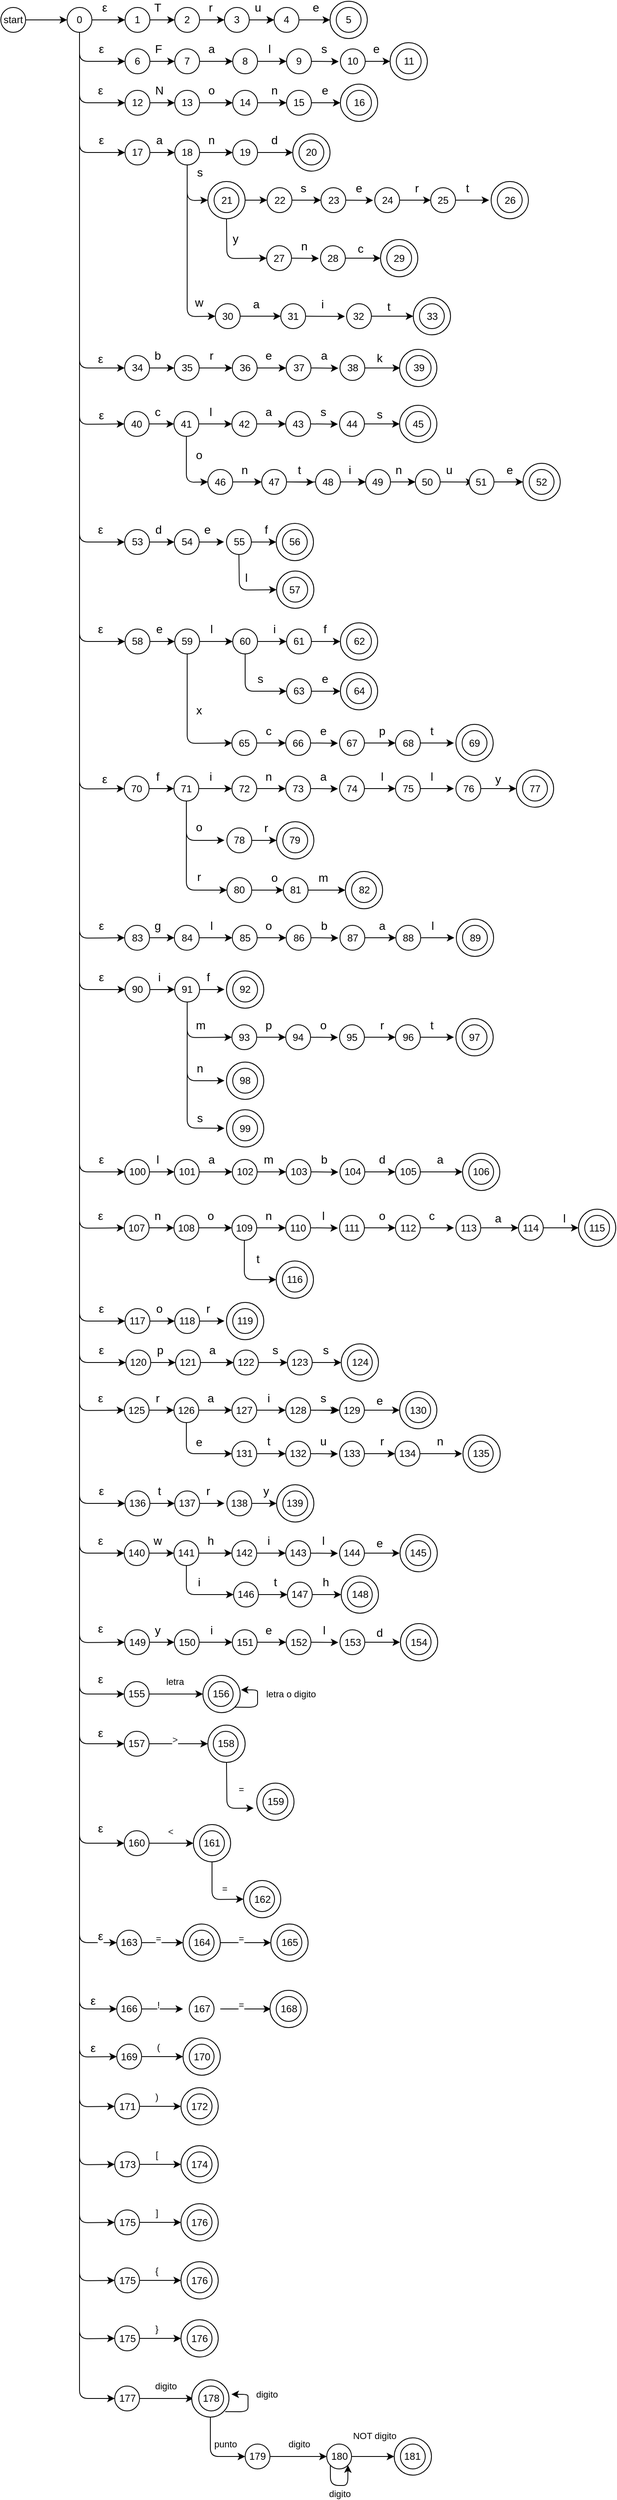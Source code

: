 <mxfile>
    <diagram id="nLPlGwM_NHGR33u6kEB6" name="Page-1">
        <mxGraphModel dx="845" dy="673" grid="1" gridSize="10" guides="1" tooltips="1" connect="1" arrows="1" fold="1" page="1" pageScale="1" pageWidth="850" pageHeight="1100" math="0" shadow="0">
            <root>
                <mxCell id="0"/>
                <mxCell id="1" parent="0"/>
                <mxCell id="665" value="" style="ellipse;whiteSpace=wrap;html=1;aspect=fixed;fontSize=14;" parent="1" vertex="1">
                    <mxGeometry x="532" y="1882.5" width="45" height="45" as="geometry"/>
                </mxCell>
                <mxCell id="648" value="" style="ellipse;whiteSpace=wrap;html=1;aspect=fixed;fontSize=14;" parent="1" vertex="1">
                    <mxGeometry x="382.99" y="1822.5" width="45" height="45" as="geometry"/>
                </mxCell>
                <mxCell id="633" value="" style="ellipse;whiteSpace=wrap;html=1;aspect=fixed;fontSize=14;" parent="1" vertex="1">
                    <mxGeometry x="608" y="1762.5" width="45" height="45" as="geometry"/>
                </mxCell>
                <mxCell id="579" value="" style="ellipse;whiteSpace=wrap;html=1;aspect=fixed;fontSize=14;" parent="1" vertex="1">
                    <mxGeometry x="461" y="1652.5" width="45" height="45" as="geometry"/>
                </mxCell>
                <mxCell id="564" value="" style="ellipse;whiteSpace=wrap;html=1;aspect=fixed;fontSize=14;" parent="1" vertex="1">
                    <mxGeometry x="322.5" y="1602.5" width="45" height="45" as="geometry"/>
                </mxCell>
                <mxCell id="556" value="" style="ellipse;whiteSpace=wrap;html=1;aspect=fixed;fontSize=14;" parent="1" vertex="1">
                    <mxGeometry x="382.5" y="1552.5" width="45" height="45" as="geometry"/>
                </mxCell>
                <mxCell id="515" value="" style="ellipse;whiteSpace=wrap;html=1;aspect=fixed;fontSize=14;" parent="1" vertex="1">
                    <mxGeometry x="607.5" y="1422.5" width="45" height="45" as="geometry"/>
                </mxCell>
                <mxCell id="490" value="" style="ellipse;whiteSpace=wrap;html=1;aspect=fixed;fontSize=14;" parent="1" vertex="1">
                    <mxGeometry x="322.5" y="1312.5" width="45" height="45" as="geometry"/>
                </mxCell>
                <mxCell id="462" value="" style="ellipse;whiteSpace=wrap;html=1;aspect=fixed;fontSize=14;" parent="1" vertex="1">
                    <mxGeometry x="322.5" y="1202.5" width="45" height="45" as="geometry"/>
                </mxCell>
                <mxCell id="419" value="" style="ellipse;whiteSpace=wrap;html=1;aspect=fixed;fontSize=14;" parent="1" vertex="1">
                    <mxGeometry x="382.99" y="1022.5" width="45" height="45" as="geometry"/>
                </mxCell>
                <mxCell id="328" value="" style="ellipse;whiteSpace=wrap;html=1;aspect=fixed;fontSize=14;" parent="1" vertex="1">
                    <mxGeometry x="460" y="782.5" width="45" height="45" as="geometry"/>
                </mxCell>
                <mxCell id="284" value="" style="ellipse;whiteSpace=wrap;html=1;aspect=fixed;fontSize=14;" parent="1" vertex="1">
                    <mxGeometry x="680.49" y="590" width="45" height="45" as="geometry"/>
                </mxCell>
                <mxCell id="126" value="" style="ellipse;whiteSpace=wrap;html=1;aspect=fixed;fontSize=14;" parent="1" vertex="1">
                    <mxGeometry x="642.01" y="250" width="45" height="45" as="geometry"/>
                </mxCell>
                <mxCell id="63" value="" style="ellipse;whiteSpace=wrap;html=1;aspect=fixed;fontSize=14;" parent="1" vertex="1">
                    <mxGeometry x="460" y="132.5" width="45" height="45" as="geometry"/>
                </mxCell>
                <mxCell id="43" value="" style="ellipse;whiteSpace=wrap;html=1;aspect=fixed;fontSize=14;" parent="1" vertex="1">
                    <mxGeometry x="520" y="82.5" width="45" height="45" as="geometry"/>
                </mxCell>
                <mxCell id="22" value="" style="ellipse;whiteSpace=wrap;html=1;aspect=fixed;fontSize=14;" parent="1" vertex="1">
                    <mxGeometry x="447.5" y="32.5" width="45" height="45" as="geometry"/>
                </mxCell>
                <mxCell id="4" style="edgeStyle=none;html=1;exitX=1;exitY=0.5;exitDx=0;exitDy=0;entryX=0;entryY=0.5;entryDx=0;entryDy=0;" parent="1" source="2" target="3" edge="1">
                    <mxGeometry relative="1" as="geometry"/>
                </mxCell>
                <mxCell id="2" value="start" style="ellipse;whiteSpace=wrap;html=1;aspect=fixed;" parent="1" vertex="1">
                    <mxGeometry x="50" y="40" width="30" height="30" as="geometry"/>
                </mxCell>
                <mxCell id="6" style="edgeStyle=none;html=1;exitX=1;exitY=0.5;exitDx=0;exitDy=0;entryX=0;entryY=0.5;entryDx=0;entryDy=0;" parent="1" source="3" target="5" edge="1">
                    <mxGeometry relative="1" as="geometry"/>
                </mxCell>
                <mxCell id="8" value="&lt;font style=&quot;font-size: 14px&quot;&gt;ε&lt;/font&gt;" style="edgeLabel;html=1;align=center;verticalAlign=middle;resizable=0;points=[];" parent="6" vertex="1" connectable="0">
                    <mxGeometry x="-0.26" y="-1" relative="1" as="geometry">
                        <mxPoint y="-16" as="offset"/>
                    </mxGeometry>
                </mxCell>
                <mxCell id="30" style="edgeStyle=none;html=1;exitX=0.5;exitY=1;exitDx=0;exitDy=0;entryX=0;entryY=0.5;entryDx=0;entryDy=0;fontSize=14;" parent="1" source="3" target="23" edge="1">
                    <mxGeometry relative="1" as="geometry">
                        <Array as="points">
                            <mxPoint x="145" y="105"/>
                        </Array>
                    </mxGeometry>
                </mxCell>
                <mxCell id="31" value="ε" style="edgeLabel;html=1;align=center;verticalAlign=middle;resizable=0;points=[];fontSize=14;" parent="30" vertex="1" connectable="0">
                    <mxGeometry x="0.348" relative="1" as="geometry">
                        <mxPoint y="-15" as="offset"/>
                    </mxGeometry>
                </mxCell>
                <mxCell id="61" style="edgeStyle=none;html=1;exitX=0.5;exitY=1;exitDx=0;exitDy=0;entryX=0;entryY=0.5;entryDx=0;entryDy=0;fontSize=14;" parent="1" source="3" target="48" edge="1">
                    <mxGeometry relative="1" as="geometry">
                        <Array as="points">
                            <mxPoint x="145" y="155"/>
                        </Array>
                    </mxGeometry>
                </mxCell>
                <mxCell id="86" style="edgeStyle=none;html=1;exitX=0.5;exitY=1;exitDx=0;exitDy=0;entryX=0;entryY=0.5;entryDx=0;entryDy=0;fontSize=14;" parent="1" source="3" target="72" edge="1">
                    <mxGeometry relative="1" as="geometry">
                        <Array as="points">
                            <mxPoint x="145" y="215"/>
                        </Array>
                    </mxGeometry>
                </mxCell>
                <mxCell id="87" value="ε" style="edgeLabel;html=1;align=center;verticalAlign=middle;resizable=0;points=[];fontSize=14;" parent="86" vertex="1" connectable="0">
                    <mxGeometry x="0.623" y="-1" relative="1" as="geometry">
                        <mxPoint x="8" y="-16" as="offset"/>
                    </mxGeometry>
                </mxCell>
                <mxCell id="225" style="edgeStyle=none;html=1;exitX=0.5;exitY=1;exitDx=0;exitDy=0;entryX=0;entryY=0.5;entryDx=0;entryDy=0;fontSize=14;" parent="1" source="3" target="212" edge="1">
                    <mxGeometry relative="1" as="geometry">
                        <Array as="points">
                            <mxPoint x="145" y="475"/>
                        </Array>
                    </mxGeometry>
                </mxCell>
                <mxCell id="260" style="edgeStyle=none;html=1;exitX=0.5;exitY=1;exitDx=0;exitDy=0;entryX=0;entryY=0.5;entryDx=0;entryDy=0;fontSize=14;" parent="1" source="3" target="247" edge="1">
                    <mxGeometry relative="1" as="geometry">
                        <Array as="points">
                            <mxPoint x="145" y="543"/>
                        </Array>
                    </mxGeometry>
                </mxCell>
                <mxCell id="301" style="edgeStyle=none;html=1;exitX=0.5;exitY=1;exitDx=0;exitDy=0;entryX=0;entryY=0.5;entryDx=0;entryDy=0;fontSize=14;" parent="1" source="3" target="294" edge="1">
                    <mxGeometry relative="1" as="geometry">
                        <Array as="points">
                            <mxPoint x="145" y="685"/>
                        </Array>
                    </mxGeometry>
                </mxCell>
                <mxCell id="327" style="edgeStyle=none;html=1;exitX=0.5;exitY=1;exitDx=0;exitDy=0;entryX=0;entryY=0.5;entryDx=0;entryDy=0;fontSize=14;" parent="1" source="3" target="315" edge="1">
                    <mxGeometry relative="1" as="geometry">
                        <Array as="points">
                            <mxPoint x="145" y="805"/>
                        </Array>
                    </mxGeometry>
                </mxCell>
                <mxCell id="699" style="edgeStyle=none;html=1;exitX=0.5;exitY=1;exitDx=0;exitDy=0;entryX=0;entryY=0.5;entryDx=0;entryDy=0;fontSize=14;" parent="1" source="3" target="389" edge="1">
                    <mxGeometry relative="1" as="geometry">
                        <Array as="points">
                            <mxPoint x="145" y="983"/>
                        </Array>
                    </mxGeometry>
                </mxCell>
                <mxCell id="702" style="edgeStyle=none;html=1;exitX=0.5;exitY=1;exitDx=0;exitDy=0;entryX=0;entryY=0.5;entryDx=0;entryDy=0;fontSize=14;" parent="1" source="3" target="439" edge="1">
                    <mxGeometry relative="1" as="geometry">
                        <Array as="points">
                            <mxPoint x="145" y="1163"/>
                        </Array>
                    </mxGeometry>
                </mxCell>
                <mxCell id="703" style="edgeStyle=none;html=1;exitX=0.5;exitY=1;exitDx=0;exitDy=0;entryX=0;entryY=0.5;entryDx=0;entryDy=0;fontSize=14;" parent="1" source="3" target="458" edge="1">
                    <mxGeometry relative="1" as="geometry">
                        <Array as="points">
                            <mxPoint x="145" y="1225"/>
                        </Array>
                    </mxGeometry>
                </mxCell>
                <mxCell id="707" style="edgeStyle=none;html=1;exitX=0.5;exitY=1;exitDx=0;exitDy=0;entryX=0;entryY=0.5;entryDx=0;entryDy=0;fontSize=14;" parent="1" source="3" target="502" edge="1">
                    <mxGeometry relative="1" as="geometry">
                        <Array as="points">
                            <mxPoint x="145" y="1445"/>
                        </Array>
                    </mxGeometry>
                </mxCell>
                <mxCell id="708" style="edgeStyle=none;html=1;exitX=0.5;exitY=1;exitDx=0;exitDy=0;entryX=0;entryY=0.5;entryDx=0;entryDy=0;fontSize=14;" parent="1" source="3" target="522" edge="1">
                    <mxGeometry relative="1" as="geometry">
                        <Array as="points">
                            <mxPoint x="145" y="1513"/>
                        </Array>
                    </mxGeometry>
                </mxCell>
                <mxCell id="710" style="edgeStyle=none;html=1;exitX=0.5;exitY=1;exitDx=0;exitDy=0;entryX=0;entryY=0.5;entryDx=0;entryDy=0;fontSize=14;" parent="1" source="3" target="560" edge="1">
                    <mxGeometry relative="1" as="geometry">
                        <Array as="points">
                            <mxPoint x="145" y="1625"/>
                        </Array>
                    </mxGeometry>
                </mxCell>
                <mxCell id="711" style="edgeStyle=none;html=1;exitX=0.5;exitY=1;exitDx=0;exitDy=0;entryX=0;entryY=0.5;entryDx=0;entryDy=0;fontSize=14;" parent="1" source="3" target="567" edge="1">
                    <mxGeometry relative="1" as="geometry">
                        <Array as="points">
                            <mxPoint x="145" y="1675"/>
                        </Array>
                    </mxGeometry>
                </mxCell>
                <mxCell id="712" style="edgeStyle=none;html=1;exitX=0.5;exitY=1;exitDx=0;exitDy=0;entryX=0;entryY=0.5;entryDx=0;entryDy=0;fontSize=14;" parent="1" source="3" target="584" edge="1">
                    <mxGeometry relative="1" as="geometry">
                        <Array as="points">
                            <mxPoint x="145" y="1733"/>
                        </Array>
                    </mxGeometry>
                </mxCell>
                <mxCell id="714" style="edgeStyle=none;html=1;exitX=0.5;exitY=1;exitDx=0;exitDy=0;entryX=0;entryY=0.5;entryDx=0;entryDy=0;fontSize=14;" parent="1" source="3" target="642" edge="1">
                    <mxGeometry relative="1" as="geometry">
                        <Array as="points">
                            <mxPoint x="145" y="1845"/>
                        </Array>
                    </mxGeometry>
                </mxCell>
                <mxCell id="715" style="edgeStyle=none;html=1;exitX=0.5;exitY=1;exitDx=0;exitDy=0;entryX=0;entryY=0.5;entryDx=0;entryDy=0;fontSize=14;" parent="1" source="3" target="652" edge="1">
                    <mxGeometry relative="1" as="geometry">
                        <Array as="points">
                            <mxPoint x="145" y="1905"/>
                        </Array>
                    </mxGeometry>
                </mxCell>
                <mxCell id="717" style="edgeStyle=none;html=1;exitX=0.5;exitY=1;exitDx=0;exitDy=0;entryX=0;entryY=0.5;entryDx=0;entryDy=0;fontSize=14;" parent="1" source="3" target="685" edge="1">
                    <mxGeometry relative="1" as="geometry">
                        <Array as="points">
                            <mxPoint x="145" y="2013"/>
                        </Array>
                    </mxGeometry>
                </mxCell>
                <mxCell id="774" style="edgeStyle=none;html=1;exitX=0.5;exitY=1;exitDx=0;exitDy=0;entryX=0;entryY=0.5;entryDx=0;entryDy=0;fontFamily=Helvetica;fontSize=11;" parent="1" source="3" target="771" edge="1">
                    <mxGeometry relative="1" as="geometry">
                        <Array as="points">
                            <mxPoint x="145" y="2255"/>
                        </Array>
                    </mxGeometry>
                </mxCell>
                <mxCell id="784" style="edgeStyle=none;html=1;exitX=0.5;exitY=1;exitDx=0;exitDy=0;entryX=0;entryY=0.5;entryDx=0;entryDy=0;fontFamily=Helvetica;fontSize=11;" parent="1" source="3" target="782" edge="1">
                    <mxGeometry relative="1" as="geometry">
                        <Array as="points">
                            <mxPoint x="145" y="2375"/>
                        </Array>
                    </mxGeometry>
                </mxCell>
                <mxCell id="804" style="edgeStyle=none;html=1;exitX=0.5;exitY=1;exitDx=0;exitDy=0;entryX=0;entryY=0.5;entryDx=0;entryDy=0;fontFamily=Helvetica;fontSize=11;" parent="1" source="3" target="796" edge="1">
                    <mxGeometry relative="1" as="geometry">
                        <Array as="points">
                            <mxPoint x="145" y="2455"/>
                        </Array>
                    </mxGeometry>
                </mxCell>
                <mxCell id="812" style="edgeStyle=none;html=1;exitX=0.5;exitY=1;exitDx=0;exitDy=0;entryX=0;entryY=0.5;entryDx=0;entryDy=0;fontFamily=Helvetica;fontSize=11;" parent="1" source="3" target="809" edge="1">
                    <mxGeometry relative="1" as="geometry">
                        <Array as="points">
                            <mxPoint x="145" y="2513"/>
                        </Array>
                    </mxGeometry>
                </mxCell>
                <mxCell id="834" style="edgeStyle=none;html=1;exitX=0.5;exitY=1;exitDx=0;exitDy=0;entryX=0;entryY=0.5;entryDx=0;entryDy=0;fontFamily=Helvetica;fontSize=11;" parent="1" source="3" target="814" edge="1">
                    <mxGeometry relative="1" as="geometry">
                        <Array as="points">
                            <mxPoint x="145" y="2573"/>
                        </Array>
                    </mxGeometry>
                </mxCell>
                <mxCell id="835" style="edgeStyle=none;html=1;exitX=0.5;exitY=1;exitDx=0;exitDy=0;entryX=0;entryY=0.5;entryDx=0;entryDy=0;fontFamily=Helvetica;fontSize=11;" parent="1" source="3" target="819" edge="1">
                    <mxGeometry relative="1" as="geometry">
                        <Array as="points">
                            <mxPoint x="145" y="2643"/>
                        </Array>
                    </mxGeometry>
                </mxCell>
                <mxCell id="836" style="edgeStyle=none;html=1;exitX=0.5;exitY=1;exitDx=0;exitDy=0;entryX=0;entryY=0.5;entryDx=0;entryDy=0;fontFamily=Helvetica;fontSize=11;" parent="1" source="3" target="823" edge="1">
                    <mxGeometry relative="1" as="geometry">
                        <Array as="points">
                            <mxPoint x="145" y="2713"/>
                        </Array>
                    </mxGeometry>
                </mxCell>
                <mxCell id="837" style="edgeStyle=none;html=1;exitX=0.5;exitY=1;exitDx=0;exitDy=0;entryX=0;entryY=0.5;entryDx=0;entryDy=0;fontFamily=Helvetica;fontSize=11;" parent="1" source="3" target="827" edge="1">
                    <mxGeometry relative="1" as="geometry">
                        <Array as="points">
                            <mxPoint x="145" y="2783"/>
                        </Array>
                    </mxGeometry>
                </mxCell>
                <mxCell id="838" style="edgeStyle=none;html=1;exitX=0.5;exitY=1;exitDx=0;exitDy=0;entryX=0;entryY=0.5;entryDx=0;entryDy=0;fontFamily=Helvetica;fontSize=11;" parent="1" source="3" target="831" edge="1">
                    <mxGeometry relative="1" as="geometry">
                        <Array as="points">
                            <mxPoint x="145" y="2853"/>
                        </Array>
                    </mxGeometry>
                </mxCell>
                <mxCell id="3" value="0" style="ellipse;whiteSpace=wrap;html=1;aspect=fixed;" parent="1" vertex="1">
                    <mxGeometry x="130" y="40" width="30" height="30" as="geometry"/>
                </mxCell>
                <mxCell id="13" style="edgeStyle=none;html=1;exitX=1;exitY=0.5;exitDx=0;exitDy=0;entryX=0;entryY=0.5;entryDx=0;entryDy=0;fontSize=14;" parent="1" source="5" target="9" edge="1">
                    <mxGeometry relative="1" as="geometry"/>
                </mxCell>
                <mxCell id="17" value="T" style="edgeLabel;html=1;align=center;verticalAlign=middle;resizable=0;points=[];fontSize=14;" parent="13" vertex="1" connectable="0">
                    <mxGeometry x="-0.417" y="1" relative="1" as="geometry">
                        <mxPoint y="-14" as="offset"/>
                    </mxGeometry>
                </mxCell>
                <mxCell id="5" value="1" style="ellipse;whiteSpace=wrap;html=1;aspect=fixed;" parent="1" vertex="1">
                    <mxGeometry x="200" y="40" width="30" height="30" as="geometry"/>
                </mxCell>
                <mxCell id="14" style="edgeStyle=none;html=1;exitX=1;exitY=0.5;exitDx=0;exitDy=0;entryX=0;entryY=0.5;entryDx=0;entryDy=0;fontSize=14;" parent="1" source="9" target="10" edge="1">
                    <mxGeometry relative="1" as="geometry"/>
                </mxCell>
                <mxCell id="18" value="" style="edgeStyle=none;html=1;fontSize=14;" parent="1" source="9" target="11" edge="1">
                    <mxGeometry relative="1" as="geometry"/>
                </mxCell>
                <mxCell id="19" value="r" style="edgeLabel;html=1;align=center;verticalAlign=middle;resizable=0;points=[];fontSize=14;" parent="18" vertex="1" connectable="0">
                    <mxGeometry x="-0.707" relative="1" as="geometry">
                        <mxPoint y="-15" as="offset"/>
                    </mxGeometry>
                </mxCell>
                <mxCell id="9" value="2" style="ellipse;whiteSpace=wrap;html=1;aspect=fixed;" parent="1" vertex="1">
                    <mxGeometry x="260" y="40" width="30" height="30" as="geometry"/>
                </mxCell>
                <mxCell id="15" style="edgeStyle=none;html=1;exitX=1;exitY=0.5;exitDx=0;exitDy=0;entryX=0;entryY=0.5;entryDx=0;entryDy=0;fontSize=14;" parent="1" source="10" target="11" edge="1">
                    <mxGeometry relative="1" as="geometry"/>
                </mxCell>
                <mxCell id="20" value="u" style="edgeLabel;html=1;align=center;verticalAlign=middle;resizable=0;points=[];fontSize=14;" parent="15" vertex="1" connectable="0">
                    <mxGeometry x="-0.36" y="1" relative="1" as="geometry">
                        <mxPoint y="-14" as="offset"/>
                    </mxGeometry>
                </mxCell>
                <mxCell id="10" value="3" style="ellipse;whiteSpace=wrap;html=1;aspect=fixed;" parent="1" vertex="1">
                    <mxGeometry x="320" y="40" width="30" height="30" as="geometry"/>
                </mxCell>
                <mxCell id="89" value="e" style="edgeStyle=none;html=1;exitX=1;exitY=0.5;exitDx=0;exitDy=0;entryX=0;entryY=0.5;entryDx=0;entryDy=0;fontSize=14;" parent="1" source="11" target="22" edge="1">
                    <mxGeometry x="0.067" y="15" relative="1" as="geometry">
                        <mxPoint as="offset"/>
                    </mxGeometry>
                </mxCell>
                <mxCell id="11" value="4" style="ellipse;whiteSpace=wrap;html=1;aspect=fixed;" parent="1" vertex="1">
                    <mxGeometry x="380" y="40" width="30" height="30" as="geometry"/>
                </mxCell>
                <mxCell id="12" value="5" style="ellipse;whiteSpace=wrap;html=1;aspect=fixed;" parent="1" vertex="1">
                    <mxGeometry x="455" y="40" width="30" height="30" as="geometry"/>
                </mxCell>
                <mxCell id="35" style="edgeStyle=none;html=1;exitX=1;exitY=0.5;exitDx=0;exitDy=0;entryX=0;entryY=0.5;entryDx=0;entryDy=0;fontSize=14;" parent="1" source="23" target="32" edge="1">
                    <mxGeometry relative="1" as="geometry"/>
                </mxCell>
                <mxCell id="38" value="F" style="edgeLabel;html=1;align=center;verticalAlign=middle;resizable=0;points=[];fontSize=14;" parent="35" vertex="1" connectable="0">
                    <mxGeometry x="-0.352" relative="1" as="geometry">
                        <mxPoint y="-15" as="offset"/>
                    </mxGeometry>
                </mxCell>
                <mxCell id="23" value="6" style="ellipse;whiteSpace=wrap;html=1;aspect=fixed;" parent="1" vertex="1">
                    <mxGeometry x="200" y="90" width="30" height="30" as="geometry"/>
                </mxCell>
                <mxCell id="36" style="edgeStyle=none;html=1;exitX=1;exitY=0.5;exitDx=0;exitDy=0;entryX=0;entryY=0.5;entryDx=0;entryDy=0;fontSize=14;" parent="1" source="32" target="33" edge="1">
                    <mxGeometry relative="1" as="geometry"/>
                </mxCell>
                <mxCell id="39" value="a" style="edgeLabel;html=1;align=center;verticalAlign=middle;resizable=0;points=[];fontSize=14;" parent="36" vertex="1" connectable="0">
                    <mxGeometry x="-0.3" relative="1" as="geometry">
                        <mxPoint y="-15" as="offset"/>
                    </mxGeometry>
                </mxCell>
                <mxCell id="32" value="7" style="ellipse;whiteSpace=wrap;html=1;aspect=fixed;" parent="1" vertex="1">
                    <mxGeometry x="260" y="90" width="30" height="30" as="geometry"/>
                </mxCell>
                <mxCell id="37" style="edgeStyle=none;html=1;exitX=1;exitY=0.5;exitDx=0;exitDy=0;entryX=0;entryY=0.5;entryDx=0;entryDy=0;fontSize=14;" parent="1" source="33" target="34" edge="1">
                    <mxGeometry relative="1" as="geometry"/>
                </mxCell>
                <mxCell id="40" value="l" style="edgeLabel;html=1;align=center;verticalAlign=middle;resizable=0;points=[];fontSize=14;" parent="37" vertex="1" connectable="0">
                    <mxGeometry x="-0.233" y="1" relative="1" as="geometry">
                        <mxPoint y="-14" as="offset"/>
                    </mxGeometry>
                </mxCell>
                <mxCell id="33" value="8" style="ellipse;whiteSpace=wrap;html=1;aspect=fixed;" parent="1" vertex="1">
                    <mxGeometry x="330" y="90" width="30" height="30" as="geometry"/>
                </mxCell>
                <mxCell id="44" style="edgeStyle=none;html=1;exitX=1;exitY=0.5;exitDx=0;exitDy=0;entryX=-0.067;entryY=0.51;entryDx=0;entryDy=0;entryPerimeter=0;fontSize=14;" parent="1" source="34" target="41" edge="1">
                    <mxGeometry relative="1" as="geometry"/>
                </mxCell>
                <mxCell id="46" value="s" style="edgeLabel;html=1;align=center;verticalAlign=middle;resizable=0;points=[];fontSize=14;" parent="44" vertex="1" connectable="0">
                    <mxGeometry x="-0.282" y="1" relative="1" as="geometry">
                        <mxPoint x="3" y="-14" as="offset"/>
                    </mxGeometry>
                </mxCell>
                <mxCell id="34" value="9" style="ellipse;whiteSpace=wrap;html=1;aspect=fixed;" parent="1" vertex="1">
                    <mxGeometry x="395" y="90" width="30" height="30" as="geometry"/>
                </mxCell>
                <mxCell id="45" style="edgeStyle=none;html=1;exitX=1;exitY=0.5;exitDx=0;exitDy=0;entryX=0;entryY=0.5;entryDx=0;entryDy=0;fontSize=14;" parent="1" source="41" target="43" edge="1">
                    <mxGeometry relative="1" as="geometry"/>
                </mxCell>
                <mxCell id="47" value="e" style="edgeLabel;html=1;align=center;verticalAlign=middle;resizable=0;points=[];fontSize=14;" parent="45" vertex="1" connectable="0">
                    <mxGeometry x="-0.289" relative="1" as="geometry">
                        <mxPoint x="2" y="-15" as="offset"/>
                    </mxGeometry>
                </mxCell>
                <mxCell id="41" value="10" style="ellipse;whiteSpace=wrap;html=1;aspect=fixed;" parent="1" vertex="1">
                    <mxGeometry x="460" y="90" width="30" height="30" as="geometry"/>
                </mxCell>
                <mxCell id="42" value="11" style="ellipse;whiteSpace=wrap;html=1;aspect=fixed;" parent="1" vertex="1">
                    <mxGeometry x="527.5" y="90" width="30" height="30" as="geometry"/>
                </mxCell>
                <mxCell id="52" style="edgeStyle=none;html=1;exitX=1;exitY=0.5;exitDx=0;exitDy=0;entryX=0;entryY=0.5;entryDx=0;entryDy=0;fontSize=14;" parent="1" source="48" target="49" edge="1">
                    <mxGeometry relative="1" as="geometry"/>
                </mxCell>
                <mxCell id="55" value="N" style="edgeLabel;html=1;align=center;verticalAlign=middle;resizable=0;points=[];fontSize=14;" parent="52" vertex="1" connectable="0">
                    <mxGeometry x="-0.309" y="2" relative="1" as="geometry">
                        <mxPoint y="-13" as="offset"/>
                    </mxGeometry>
                </mxCell>
                <mxCell id="48" value="12" style="ellipse;whiteSpace=wrap;html=1;aspect=fixed;" parent="1" vertex="1">
                    <mxGeometry x="200" y="140" width="30" height="30" as="geometry"/>
                </mxCell>
                <mxCell id="53" style="edgeStyle=none;html=1;exitX=1;exitY=0.5;exitDx=0;exitDy=0;entryX=0;entryY=0.5;entryDx=0;entryDy=0;fontSize=14;" parent="1" source="49" target="50" edge="1">
                    <mxGeometry relative="1" as="geometry"/>
                </mxCell>
                <mxCell id="56" value="o&lt;br&gt;" style="edgeLabel;html=1;align=center;verticalAlign=middle;resizable=0;points=[];fontSize=14;" parent="53" vertex="1" connectable="0">
                    <mxGeometry x="-0.312" y="1" relative="1" as="geometry">
                        <mxPoint y="-14" as="offset"/>
                    </mxGeometry>
                </mxCell>
                <mxCell id="49" value="13" style="ellipse;whiteSpace=wrap;html=1;aspect=fixed;" parent="1" vertex="1">
                    <mxGeometry x="260" y="140" width="30" height="30" as="geometry"/>
                </mxCell>
                <mxCell id="54" style="edgeStyle=none;html=1;exitX=1;exitY=0.5;exitDx=0;exitDy=0;entryX=0;entryY=0.5;entryDx=0;entryDy=0;fontSize=14;" parent="1" source="50" target="51" edge="1">
                    <mxGeometry relative="1" as="geometry"/>
                </mxCell>
                <mxCell id="50" value="14" style="ellipse;whiteSpace=wrap;html=1;aspect=fixed;" parent="1" vertex="1">
                    <mxGeometry x="330" y="140" width="30" height="30" as="geometry"/>
                </mxCell>
                <mxCell id="67" style="edgeStyle=none;html=1;exitX=1;exitY=0.5;exitDx=0;exitDy=0;entryX=0;entryY=0.5;entryDx=0;entryDy=0;fontSize=14;" parent="1" source="51" target="63" edge="1">
                    <mxGeometry relative="1" as="geometry"/>
                </mxCell>
                <mxCell id="68" value="e" style="edgeLabel;html=1;align=center;verticalAlign=middle;resizable=0;points=[];fontSize=14;" parent="67" vertex="1" connectable="0">
                    <mxGeometry x="-0.456" y="-1" relative="1" as="geometry">
                        <mxPoint x="6" y="-16" as="offset"/>
                    </mxGeometry>
                </mxCell>
                <mxCell id="51" value="15" style="ellipse;whiteSpace=wrap;html=1;aspect=fixed;" parent="1" vertex="1">
                    <mxGeometry x="395" y="140" width="30" height="30" as="geometry"/>
                </mxCell>
                <mxCell id="57" value="n" style="text;html=1;align=center;verticalAlign=middle;resizable=0;points=[];autosize=1;strokeColor=none;fillColor=none;fontSize=14;" parent="1" vertex="1">
                    <mxGeometry x="370" y="130" width="20" height="20" as="geometry"/>
                </mxCell>
                <mxCell id="58" value="16" style="ellipse;whiteSpace=wrap;html=1;aspect=fixed;" parent="1" vertex="1">
                    <mxGeometry x="467.5" y="140" width="30" height="30" as="geometry"/>
                </mxCell>
                <mxCell id="62" value="ε" style="text;html=1;align=center;verticalAlign=middle;resizable=0;points=[];autosize=1;strokeColor=none;fillColor=none;fontSize=14;" parent="1" vertex="1">
                    <mxGeometry x="160" y="130" width="20" height="20" as="geometry"/>
                </mxCell>
                <mxCell id="69" value="" style="ellipse;whiteSpace=wrap;html=1;aspect=fixed;fontSize=14;" parent="1" vertex="1">
                    <mxGeometry x="402.5" y="192.5" width="45" height="45" as="geometry"/>
                </mxCell>
                <mxCell id="70" style="edgeStyle=none;html=1;exitX=1;exitY=0.5;exitDx=0;exitDy=0;entryX=0;entryY=0.5;entryDx=0;entryDy=0;fontSize=14;" parent="1" source="72" target="75" edge="1">
                    <mxGeometry relative="1" as="geometry"/>
                </mxCell>
                <mxCell id="71" value="a" style="edgeLabel;html=1;align=center;verticalAlign=middle;resizable=0;points=[];fontSize=14;" parent="70" vertex="1" connectable="0">
                    <mxGeometry x="-0.309" y="2" relative="1" as="geometry">
                        <mxPoint y="-13" as="offset"/>
                    </mxGeometry>
                </mxCell>
                <mxCell id="72" value="17" style="ellipse;whiteSpace=wrap;html=1;aspect=fixed;" parent="1" vertex="1">
                    <mxGeometry x="200" y="200" width="30" height="30" as="geometry"/>
                </mxCell>
                <mxCell id="73" style="edgeStyle=none;html=1;exitX=1;exitY=0.5;exitDx=0;exitDy=0;entryX=0;entryY=0.5;entryDx=0;entryDy=0;fontSize=14;" parent="1" source="75" target="77" edge="1">
                    <mxGeometry relative="1" as="geometry"/>
                </mxCell>
                <mxCell id="74" value="n" style="edgeLabel;html=1;align=center;verticalAlign=middle;resizable=0;points=[];fontSize=14;" parent="73" vertex="1" connectable="0">
                    <mxGeometry x="-0.312" y="1" relative="1" as="geometry">
                        <mxPoint y="-14" as="offset"/>
                    </mxGeometry>
                </mxCell>
                <mxCell id="723" style="edgeStyle=none;html=1;exitX=0.5;exitY=1;exitDx=0;exitDy=0;entryX=0;entryY=0.5;entryDx=0;entryDy=0;" parent="1" source="75" target="91" edge="1">
                    <mxGeometry relative="1" as="geometry">
                        <Array as="points">
                            <mxPoint x="275" y="273"/>
                        </Array>
                    </mxGeometry>
                </mxCell>
                <mxCell id="75" value="18" style="ellipse;whiteSpace=wrap;html=1;aspect=fixed;" parent="1" vertex="1">
                    <mxGeometry x="260" y="200" width="30" height="30" as="geometry"/>
                </mxCell>
                <mxCell id="85" style="edgeStyle=none;html=1;exitX=1;exitY=0.5;exitDx=0;exitDy=0;entryX=0;entryY=0.5;entryDx=0;entryDy=0;fontSize=14;" parent="1" source="77" target="69" edge="1">
                    <mxGeometry relative="1" as="geometry"/>
                </mxCell>
                <mxCell id="77" value="19" style="ellipse;whiteSpace=wrap;html=1;aspect=fixed;" parent="1" vertex="1">
                    <mxGeometry x="330" y="200" width="30" height="30" as="geometry"/>
                </mxCell>
                <mxCell id="81" value="d" style="text;html=1;align=center;verticalAlign=middle;resizable=0;points=[];autosize=1;strokeColor=none;fillColor=none;fontSize=14;" parent="1" vertex="1">
                    <mxGeometry x="370" y="190" width="20" height="20" as="geometry"/>
                </mxCell>
                <mxCell id="82" value="20" style="ellipse;whiteSpace=wrap;html=1;aspect=fixed;" parent="1" vertex="1">
                    <mxGeometry x="410" y="200" width="30" height="30" as="geometry"/>
                </mxCell>
                <mxCell id="734" style="edgeStyle=none;html=1;exitX=1;exitY=0.5;exitDx=0;exitDy=0;entryX=0;entryY=0.5;entryDx=0;entryDy=0;" parent="1" source="91" target="114" edge="1">
                    <mxGeometry relative="1" as="geometry"/>
                </mxCell>
                <mxCell id="91" value="" style="ellipse;whiteSpace=wrap;html=1;aspect=fixed;fontSize=14;" parent="1" vertex="1">
                    <mxGeometry x="300" y="250" width="45" height="45" as="geometry"/>
                </mxCell>
                <mxCell id="97" value="21" style="ellipse;whiteSpace=wrap;html=1;aspect=fixed;" parent="1" vertex="1">
                    <mxGeometry x="307.5" y="257.5" width="30" height="30" as="geometry"/>
                </mxCell>
                <mxCell id="112" style="edgeStyle=none;html=1;exitX=1;exitY=0.5;exitDx=0;exitDy=0;entryX=0;entryY=0.5;entryDx=0;entryDy=0;fontSize=14;" parent="1" source="114" target="117" edge="1">
                    <mxGeometry relative="1" as="geometry"/>
                </mxCell>
                <mxCell id="113" value="s" style="edgeLabel;html=1;align=center;verticalAlign=middle;resizable=0;points=[];fontSize=14;" parent="112" vertex="1" connectable="0">
                    <mxGeometry x="-0.233" y="1" relative="1" as="geometry">
                        <mxPoint y="-14" as="offset"/>
                    </mxGeometry>
                </mxCell>
                <mxCell id="114" value="22" style="ellipse;whiteSpace=wrap;html=1;aspect=fixed;" parent="1" vertex="1">
                    <mxGeometry x="371.52" y="257.5" width="30" height="30" as="geometry"/>
                </mxCell>
                <mxCell id="115" style="edgeStyle=none;html=1;exitX=1;exitY=0.5;exitDx=0;exitDy=0;entryX=-0.067;entryY=0.51;entryDx=0;entryDy=0;entryPerimeter=0;fontSize=14;" parent="1" source="117" target="120" edge="1">
                    <mxGeometry relative="1" as="geometry"/>
                </mxCell>
                <mxCell id="116" value="e" style="edgeLabel;html=1;align=center;verticalAlign=middle;resizable=0;points=[];fontSize=14;" parent="115" vertex="1" connectable="0">
                    <mxGeometry x="-0.282" y="1" relative="1" as="geometry">
                        <mxPoint x="3" y="-14" as="offset"/>
                    </mxGeometry>
                </mxCell>
                <mxCell id="117" value="23" style="ellipse;whiteSpace=wrap;html=1;aspect=fixed;" parent="1" vertex="1">
                    <mxGeometry x="436.52" y="257.5" width="30" height="30" as="geometry"/>
                </mxCell>
                <mxCell id="122" value="r" style="edgeStyle=none;html=1;exitX=1;exitY=0.5;exitDx=0;exitDy=0;entryX=0;entryY=0.5;entryDx=0;entryDy=0;fontSize=14;" parent="1" source="120" target="121" edge="1">
                    <mxGeometry x="0.093" y="15" relative="1" as="geometry">
                        <mxPoint as="offset"/>
                    </mxGeometry>
                </mxCell>
                <mxCell id="120" value="24" style="ellipse;whiteSpace=wrap;html=1;aspect=fixed;" parent="1" vertex="1">
                    <mxGeometry x="501.52" y="257.5" width="30" height="30" as="geometry"/>
                </mxCell>
                <mxCell id="127" style="edgeStyle=none;html=1;exitX=1;exitY=0.5;exitDx=0;exitDy=0;entryX=-0.053;entryY=0.5;entryDx=0;entryDy=0;entryPerimeter=0;fontSize=14;" parent="1" source="121" target="126" edge="1">
                    <mxGeometry relative="1" as="geometry"/>
                </mxCell>
                <mxCell id="128" value="t" style="edgeLabel;html=1;align=center;verticalAlign=middle;resizable=0;points=[];fontSize=14;" parent="127" vertex="1" connectable="0">
                    <mxGeometry x="0.248" relative="1" as="geometry">
                        <mxPoint x="-12" y="-15" as="offset"/>
                    </mxGeometry>
                </mxCell>
                <mxCell id="121" value="25" style="ellipse;whiteSpace=wrap;html=1;aspect=fixed;" parent="1" vertex="1">
                    <mxGeometry x="569.02" y="257.5" width="30" height="30" as="geometry"/>
                </mxCell>
                <mxCell id="123" value="26" style="ellipse;whiteSpace=wrap;html=1;aspect=fixed;" parent="1" vertex="1">
                    <mxGeometry x="649.51" y="257.5" width="30" height="30" as="geometry"/>
                </mxCell>
                <mxCell id="151" value="" style="ellipse;whiteSpace=wrap;html=1;aspect=fixed;fontSize=14;" parent="1" vertex="1">
                    <mxGeometry x="508.49" y="320" width="45" height="45" as="geometry"/>
                </mxCell>
                <mxCell id="159" style="edgeStyle=none;html=1;exitX=0.5;exitY=1;exitDx=0;exitDy=0;entryX=0;entryY=0.5;entryDx=0;entryDy=0;fontSize=14;" parent="1" source="91" target="164" edge="1">
                    <mxGeometry relative="1" as="geometry">
                        <mxPoint x="325" y="342.5" as="sourcePoint"/>
                        <Array as="points">
                            <mxPoint x="323" y="343"/>
                        </Array>
                    </mxGeometry>
                </mxCell>
                <mxCell id="160" value="y" style="edgeLabel;html=1;align=center;verticalAlign=middle;resizable=0;points=[];fontSize=14;" parent="159" vertex="1" connectable="0">
                    <mxGeometry x="-0.233" y="1" relative="1" as="geometry">
                        <mxPoint x="9" y="-13" as="offset"/>
                    </mxGeometry>
                </mxCell>
                <mxCell id="162" style="edgeStyle=none;html=1;exitX=1;exitY=0.5;exitDx=0;exitDy=0;entryX=-0.067;entryY=0.51;entryDx=0;entryDy=0;entryPerimeter=0;fontSize=14;" parent="1" source="164" target="166" edge="1">
                    <mxGeometry relative="1" as="geometry"/>
                </mxCell>
                <mxCell id="163" value="n" style="edgeLabel;html=1;align=center;verticalAlign=middle;resizable=0;points=[];fontSize=14;" parent="162" vertex="1" connectable="0">
                    <mxGeometry x="-0.282" y="1" relative="1" as="geometry">
                        <mxPoint x="3" y="-14" as="offset"/>
                    </mxGeometry>
                </mxCell>
                <mxCell id="164" value="27" style="ellipse;whiteSpace=wrap;html=1;aspect=fixed;" parent="1" vertex="1">
                    <mxGeometry x="371" y="327.5" width="30" height="30" as="geometry"/>
                </mxCell>
                <mxCell id="171" value="c" style="edgeStyle=none;html=1;exitX=1;exitY=0.5;exitDx=0;exitDy=0;entryX=0;entryY=0.5;entryDx=0;entryDy=0;fontSize=14;" parent="1" source="166" edge="1">
                    <mxGeometry x="-0.188" y="13" relative="1" as="geometry">
                        <mxPoint y="1" as="offset"/>
                        <mxPoint x="508.49" y="342.5" as="targetPoint"/>
                    </mxGeometry>
                </mxCell>
                <mxCell id="166" value="28" style="ellipse;whiteSpace=wrap;html=1;aspect=fixed;" parent="1" vertex="1">
                    <mxGeometry x="436" y="327.5" width="30" height="30" as="geometry"/>
                </mxCell>
                <mxCell id="170" value="29" style="ellipse;whiteSpace=wrap;html=1;aspect=fixed;" parent="1" vertex="1">
                    <mxGeometry x="515.99" y="327.5" width="30" height="30" as="geometry"/>
                </mxCell>
                <mxCell id="173" value="" style="ellipse;whiteSpace=wrap;html=1;aspect=fixed;fontSize=14;" parent="1" vertex="1">
                    <mxGeometry x="548.01" y="390" width="45" height="45" as="geometry"/>
                </mxCell>
                <mxCell id="178" style="edgeStyle=none;html=1;entryX=0;entryY=0.5;entryDx=0;entryDy=0;fontSize=14;exitX=0.5;exitY=1;exitDx=0;exitDy=0;" parent="1" source="75" target="183" edge="1">
                    <mxGeometry relative="1" as="geometry">
                        <mxPoint x="280" y="230" as="sourcePoint"/>
                        <Array as="points">
                            <mxPoint x="275" y="413"/>
                        </Array>
                    </mxGeometry>
                </mxCell>
                <mxCell id="179" value="w" style="edgeLabel;html=1;align=center;verticalAlign=middle;resizable=0;points=[];fontSize=14;" parent="178" vertex="1" connectable="0">
                    <mxGeometry x="-0.3" relative="1" as="geometry">
                        <mxPoint x="14" y="90" as="offset"/>
                    </mxGeometry>
                </mxCell>
                <mxCell id="181" style="edgeStyle=none;html=1;exitX=1;exitY=0.5;exitDx=0;exitDy=0;entryX=0;entryY=0.5;entryDx=0;entryDy=0;fontSize=14;" parent="1" source="183" target="186" edge="1">
                    <mxGeometry relative="1" as="geometry"/>
                </mxCell>
                <mxCell id="182" value="a" style="edgeLabel;html=1;align=center;verticalAlign=middle;resizable=0;points=[];fontSize=14;" parent="181" vertex="1" connectable="0">
                    <mxGeometry x="-0.233" y="1" relative="1" as="geometry">
                        <mxPoint y="-14" as="offset"/>
                    </mxGeometry>
                </mxCell>
                <mxCell id="183" value="30" style="ellipse;whiteSpace=wrap;html=1;aspect=fixed;" parent="1" vertex="1">
                    <mxGeometry x="308.99" y="397.5" width="30" height="30" as="geometry"/>
                </mxCell>
                <mxCell id="184" style="edgeStyle=none;html=1;exitX=1;exitY=0.5;exitDx=0;exitDy=0;entryX=-0.067;entryY=0.51;entryDx=0;entryDy=0;entryPerimeter=0;fontSize=14;" parent="1" source="186" target="188" edge="1">
                    <mxGeometry relative="1" as="geometry"/>
                </mxCell>
                <mxCell id="185" value="i" style="edgeLabel;html=1;align=center;verticalAlign=middle;resizable=0;points=[];fontSize=14;" parent="184" vertex="1" connectable="0">
                    <mxGeometry x="-0.282" y="1" relative="1" as="geometry">
                        <mxPoint x="3" y="-14" as="offset"/>
                    </mxGeometry>
                </mxCell>
                <mxCell id="186" value="31" style="ellipse;whiteSpace=wrap;html=1;aspect=fixed;" parent="1" vertex="1">
                    <mxGeometry x="388.01" y="397.5" width="30" height="30" as="geometry"/>
                </mxCell>
                <mxCell id="187" value="t" style="edgeStyle=none;html=1;exitX=1;exitY=0.5;exitDx=0;exitDy=0;entryX=0;entryY=0.5;entryDx=0;entryDy=0;fontSize=14;" parent="1" source="188" target="173" edge="1">
                    <mxGeometry x="-0.188" y="13" relative="1" as="geometry">
                        <mxPoint y="1" as="offset"/>
                    </mxGeometry>
                </mxCell>
                <mxCell id="188" value="32" style="ellipse;whiteSpace=wrap;html=1;aspect=fixed;" parent="1" vertex="1">
                    <mxGeometry x="467.49" y="397.5" width="30" height="30" as="geometry"/>
                </mxCell>
                <mxCell id="189" value="33" style="ellipse;whiteSpace=wrap;html=1;aspect=fixed;" parent="1" vertex="1">
                    <mxGeometry x="555.51" y="397.5" width="30" height="30" as="geometry"/>
                </mxCell>
                <mxCell id="208" value="" style="ellipse;whiteSpace=wrap;html=1;aspect=fixed;fontSize=14;" parent="1" vertex="1">
                    <mxGeometry x="531.51" y="452.5" width="45" height="45" as="geometry"/>
                </mxCell>
                <mxCell id="209" value="ε" style="edgeLabel;html=1;align=center;verticalAlign=middle;resizable=0;points=[];fontSize=14;" parent="1" vertex="1" connectable="0">
                    <mxGeometry x="170.31" y="507.5" as="geometry">
                        <mxPoint x="-1" y="-44" as="offset"/>
                    </mxGeometry>
                </mxCell>
                <mxCell id="210" style="edgeStyle=none;html=1;exitX=1;exitY=0.5;exitDx=0;exitDy=0;entryX=0;entryY=0.5;entryDx=0;entryDy=0;fontSize=14;" parent="1" source="212" target="215" edge="1">
                    <mxGeometry relative="1" as="geometry"/>
                </mxCell>
                <mxCell id="211" value="b" style="edgeLabel;html=1;align=center;verticalAlign=middle;resizable=0;points=[];fontSize=14;" parent="210" vertex="1" connectable="0">
                    <mxGeometry x="-0.352" relative="1" as="geometry">
                        <mxPoint y="-15" as="offset"/>
                    </mxGeometry>
                </mxCell>
                <mxCell id="212" value="34" style="ellipse;whiteSpace=wrap;html=1;aspect=fixed;" parent="1" vertex="1">
                    <mxGeometry x="199.51" y="460" width="30" height="30" as="geometry"/>
                </mxCell>
                <mxCell id="213" style="edgeStyle=none;html=1;exitX=1;exitY=0.5;exitDx=0;exitDy=0;entryX=0;entryY=0.5;entryDx=0;entryDy=0;fontSize=14;" parent="1" source="215" target="218" edge="1">
                    <mxGeometry relative="1" as="geometry"/>
                </mxCell>
                <mxCell id="214" value="r" style="edgeLabel;html=1;align=center;verticalAlign=middle;resizable=0;points=[];fontSize=14;" parent="213" vertex="1" connectable="0">
                    <mxGeometry x="-0.3" relative="1" as="geometry">
                        <mxPoint y="-15" as="offset"/>
                    </mxGeometry>
                </mxCell>
                <mxCell id="215" value="35" style="ellipse;whiteSpace=wrap;html=1;aspect=fixed;" parent="1" vertex="1">
                    <mxGeometry x="259.51" y="460" width="30" height="30" as="geometry"/>
                </mxCell>
                <mxCell id="216" style="edgeStyle=none;html=1;exitX=1;exitY=0.5;exitDx=0;exitDy=0;entryX=0;entryY=0.5;entryDx=0;entryDy=0;fontSize=14;" parent="1" source="218" target="221" edge="1">
                    <mxGeometry relative="1" as="geometry"/>
                </mxCell>
                <mxCell id="217" value="e" style="edgeLabel;html=1;align=center;verticalAlign=middle;resizable=0;points=[];fontSize=14;" parent="216" vertex="1" connectable="0">
                    <mxGeometry x="-0.233" y="1" relative="1" as="geometry">
                        <mxPoint y="-14" as="offset"/>
                    </mxGeometry>
                </mxCell>
                <mxCell id="218" value="36" style="ellipse;whiteSpace=wrap;html=1;aspect=fixed;" parent="1" vertex="1">
                    <mxGeometry x="329.51" y="460" width="30" height="30" as="geometry"/>
                </mxCell>
                <mxCell id="219" style="edgeStyle=none;html=1;exitX=1;exitY=0.5;exitDx=0;exitDy=0;entryX=-0.067;entryY=0.51;entryDx=0;entryDy=0;entryPerimeter=0;fontSize=14;" parent="1" source="221" target="223" edge="1">
                    <mxGeometry relative="1" as="geometry"/>
                </mxCell>
                <mxCell id="220" value="a" style="edgeLabel;html=1;align=center;verticalAlign=middle;resizable=0;points=[];fontSize=14;" parent="219" vertex="1" connectable="0">
                    <mxGeometry x="-0.282" y="1" relative="1" as="geometry">
                        <mxPoint x="3" y="-14" as="offset"/>
                    </mxGeometry>
                </mxCell>
                <mxCell id="221" value="37" style="ellipse;whiteSpace=wrap;html=1;aspect=fixed;" parent="1" vertex="1">
                    <mxGeometry x="394.51" y="460" width="30" height="30" as="geometry"/>
                </mxCell>
                <mxCell id="222" value="k" style="edgeStyle=none;html=1;exitX=1;exitY=0.5;exitDx=0;exitDy=0;entryX=0;entryY=0.5;entryDx=0;entryDy=0;fontSize=14;" parent="1" source="223" edge="1">
                    <mxGeometry x="-0.188" y="13" relative="1" as="geometry">
                        <mxPoint y="1" as="offset"/>
                        <mxPoint x="532" y="475" as="targetPoint"/>
                    </mxGeometry>
                </mxCell>
                <mxCell id="223" value="38" style="ellipse;whiteSpace=wrap;html=1;aspect=fixed;" parent="1" vertex="1">
                    <mxGeometry x="459.51" y="460" width="30" height="30" as="geometry"/>
                </mxCell>
                <mxCell id="224" value="39" style="ellipse;whiteSpace=wrap;html=1;aspect=fixed;" parent="1" vertex="1">
                    <mxGeometry x="539.5" y="460" width="30" height="30" as="geometry"/>
                </mxCell>
                <mxCell id="243" value="" style="ellipse;whiteSpace=wrap;html=1;aspect=fixed;fontSize=14;" parent="1" vertex="1">
                    <mxGeometry x="531.51" y="520" width="45" height="45" as="geometry"/>
                </mxCell>
                <mxCell id="244" value="ε" style="edgeLabel;html=1;align=center;verticalAlign=middle;resizable=0;points=[];fontSize=14;" parent="1" vertex="1" connectable="0">
                    <mxGeometry x="170.31" y="567.5" as="geometry">
                        <mxPoint y="-36" as="offset"/>
                    </mxGeometry>
                </mxCell>
                <mxCell id="245" style="edgeStyle=none;html=1;exitX=1;exitY=0.5;exitDx=0;exitDy=0;entryX=0;entryY=0.5;entryDx=0;entryDy=0;fontSize=14;" parent="1" source="247" target="250" edge="1">
                    <mxGeometry relative="1" as="geometry"/>
                </mxCell>
                <mxCell id="246" value="c" style="edgeLabel;html=1;align=center;verticalAlign=middle;resizable=0;points=[];fontSize=14;" parent="245" vertex="1" connectable="0">
                    <mxGeometry x="-0.352" relative="1" as="geometry">
                        <mxPoint y="-15" as="offset"/>
                    </mxGeometry>
                </mxCell>
                <mxCell id="247" value="40" style="ellipse;whiteSpace=wrap;html=1;aspect=fixed;" parent="1" vertex="1">
                    <mxGeometry x="199.02" y="527.5" width="30" height="30" as="geometry"/>
                </mxCell>
                <mxCell id="248" style="edgeStyle=none;html=1;exitX=1;exitY=0.5;exitDx=0;exitDy=0;entryX=0;entryY=0.5;entryDx=0;entryDy=0;fontSize=14;" parent="1" source="250" target="253" edge="1">
                    <mxGeometry relative="1" as="geometry"/>
                </mxCell>
                <mxCell id="249" value="l" style="edgeLabel;html=1;align=center;verticalAlign=middle;resizable=0;points=[];fontSize=14;" parent="248" vertex="1" connectable="0">
                    <mxGeometry x="-0.3" relative="1" as="geometry">
                        <mxPoint y="-15" as="offset"/>
                    </mxGeometry>
                </mxCell>
                <mxCell id="250" value="41" style="ellipse;whiteSpace=wrap;html=1;aspect=fixed;" parent="1" vertex="1">
                    <mxGeometry x="259.02" y="527.5" width="30" height="30" as="geometry"/>
                </mxCell>
                <mxCell id="251" style="edgeStyle=none;html=1;exitX=1;exitY=0.5;exitDx=0;exitDy=0;entryX=0;entryY=0.5;entryDx=0;entryDy=0;fontSize=14;" parent="1" source="253" target="256" edge="1">
                    <mxGeometry relative="1" as="geometry"/>
                </mxCell>
                <mxCell id="252" value="a" style="edgeLabel;html=1;align=center;verticalAlign=middle;resizable=0;points=[];fontSize=14;" parent="251" vertex="1" connectable="0">
                    <mxGeometry x="-0.233" y="1" relative="1" as="geometry">
                        <mxPoint y="-14" as="offset"/>
                    </mxGeometry>
                </mxCell>
                <mxCell id="253" value="42" style="ellipse;whiteSpace=wrap;html=1;aspect=fixed;" parent="1" vertex="1">
                    <mxGeometry x="329.02" y="527.5" width="30" height="30" as="geometry"/>
                </mxCell>
                <mxCell id="254" style="edgeStyle=none;html=1;exitX=1;exitY=0.5;exitDx=0;exitDy=0;entryX=-0.067;entryY=0.51;entryDx=0;entryDy=0;entryPerimeter=0;fontSize=14;" parent="1" source="256" target="258" edge="1">
                    <mxGeometry relative="1" as="geometry"/>
                </mxCell>
                <mxCell id="255" value="s" style="edgeLabel;html=1;align=center;verticalAlign=middle;resizable=0;points=[];fontSize=14;" parent="254" vertex="1" connectable="0">
                    <mxGeometry x="-0.282" y="1" relative="1" as="geometry">
                        <mxPoint x="3" y="-14" as="offset"/>
                    </mxGeometry>
                </mxCell>
                <mxCell id="256" value="43" style="ellipse;whiteSpace=wrap;html=1;aspect=fixed;" parent="1" vertex="1">
                    <mxGeometry x="394.02" y="527.5" width="30" height="30" as="geometry"/>
                </mxCell>
                <mxCell id="257" value="s" style="edgeStyle=none;html=1;exitX=1;exitY=0.5;exitDx=0;exitDy=0;entryX=0;entryY=0.5;entryDx=0;entryDy=0;fontSize=14;" parent="1" source="258" target="243" edge="1">
                    <mxGeometry x="-0.188" y="13" relative="1" as="geometry">
                        <mxPoint y="1" as="offset"/>
                    </mxGeometry>
                </mxCell>
                <mxCell id="258" value="44" style="ellipse;whiteSpace=wrap;html=1;aspect=fixed;" parent="1" vertex="1">
                    <mxGeometry x="459.02" y="527.5" width="30" height="30" as="geometry"/>
                </mxCell>
                <mxCell id="259" value="45" style="ellipse;whiteSpace=wrap;html=1;aspect=fixed;" parent="1" vertex="1">
                    <mxGeometry x="539.01" y="527.5" width="30" height="30" as="geometry"/>
                </mxCell>
                <mxCell id="265" style="edgeStyle=none;html=1;exitX=0.5;exitY=1;exitDx=0;exitDy=0;entryX=0;entryY=0.5;entryDx=0;entryDy=0;fontSize=14;" parent="1" source="250" target="270" edge="1">
                    <mxGeometry relative="1" as="geometry">
                        <mxPoint x="289.51" y="635" as="sourcePoint"/>
                        <Array as="points">
                            <mxPoint x="274" y="613"/>
                        </Array>
                    </mxGeometry>
                </mxCell>
                <mxCell id="266" value="o" style="edgeLabel;html=1;align=center;verticalAlign=middle;resizable=0;points=[];fontSize=14;" parent="265" vertex="1" connectable="0">
                    <mxGeometry x="-0.3" relative="1" as="geometry">
                        <mxPoint x="15" y="-6" as="offset"/>
                    </mxGeometry>
                </mxCell>
                <mxCell id="268" style="edgeStyle=none;html=1;exitX=1;exitY=0.5;exitDx=0;exitDy=0;entryX=0;entryY=0.5;entryDx=0;entryDy=0;fontSize=14;" parent="1" source="270" target="273" edge="1">
                    <mxGeometry relative="1" as="geometry"/>
                </mxCell>
                <mxCell id="269" value="n" style="edgeLabel;html=1;align=center;verticalAlign=middle;resizable=0;points=[];fontSize=14;" parent="268" vertex="1" connectable="0">
                    <mxGeometry x="-0.233" y="1" relative="1" as="geometry">
                        <mxPoint y="-14" as="offset"/>
                    </mxGeometry>
                </mxCell>
                <mxCell id="270" value="46" style="ellipse;whiteSpace=wrap;html=1;aspect=fixed;" parent="1" vertex="1">
                    <mxGeometry x="300" y="597.5" width="30" height="30" as="geometry"/>
                </mxCell>
                <mxCell id="271" style="edgeStyle=none;html=1;exitX=1;exitY=0.5;exitDx=0;exitDy=0;entryX=-0.067;entryY=0.51;entryDx=0;entryDy=0;entryPerimeter=0;fontSize=14;" parent="1" source="273" edge="1">
                    <mxGeometry relative="1" as="geometry">
                        <mxPoint x="427.99" y="612.8" as="targetPoint"/>
                    </mxGeometry>
                </mxCell>
                <mxCell id="272" value="t" style="edgeLabel;html=1;align=center;verticalAlign=middle;resizable=0;points=[];fontSize=14;" parent="271" vertex="1" connectable="0">
                    <mxGeometry x="-0.282" y="1" relative="1" as="geometry">
                        <mxPoint x="3" y="-14" as="offset"/>
                    </mxGeometry>
                </mxCell>
                <mxCell id="730" value="" style="edgeStyle=none;html=1;" parent="1" source="273" target="275" edge="1">
                    <mxGeometry relative="1" as="geometry"/>
                </mxCell>
                <mxCell id="273" value="47" style="ellipse;whiteSpace=wrap;html=1;aspect=fixed;" parent="1" vertex="1">
                    <mxGeometry x="365" y="597.5" width="30" height="30" as="geometry"/>
                </mxCell>
                <mxCell id="278" value="i" style="edgeStyle=none;html=1;exitX=1;exitY=0.5;exitDx=0;exitDy=0;entryX=0;entryY=0.5;entryDx=0;entryDy=0;fontSize=14;" parent="1" source="274" target="275" edge="1">
                    <mxGeometry x="-0.312" y="15" relative="1" as="geometry">
                        <mxPoint as="offset"/>
                    </mxGeometry>
                </mxCell>
                <mxCell id="731" value="" style="edgeStyle=none;html=1;" parent="1" source="274" target="276" edge="1">
                    <mxGeometry relative="1" as="geometry"/>
                </mxCell>
                <mxCell id="274" value="48" style="ellipse;whiteSpace=wrap;html=1;aspect=fixed;" parent="1" vertex="1">
                    <mxGeometry x="430" y="597.5" width="30" height="30" as="geometry"/>
                </mxCell>
                <mxCell id="279" value="n" style="edgeStyle=none;html=1;exitX=1;exitY=0.5;exitDx=0;exitDy=0;entryX=0;entryY=0.5;entryDx=0;entryDy=0;fontSize=14;" parent="1" source="275" target="276" edge="1">
                    <mxGeometry x="-0.333" y="15" relative="1" as="geometry">
                        <mxPoint as="offset"/>
                    </mxGeometry>
                </mxCell>
                <mxCell id="275" value="49" style="ellipse;whiteSpace=wrap;html=1;aspect=fixed;" parent="1" vertex="1">
                    <mxGeometry x="490.49" y="597.5" width="30" height="30" as="geometry"/>
                </mxCell>
                <mxCell id="282" value="u" style="edgeStyle=none;html=1;exitX=1;exitY=0.5;exitDx=0;exitDy=0;entryX=0.167;entryY=0.503;entryDx=0;entryDy=0;entryPerimeter=0;fontSize=14;" parent="1" source="276" target="277" edge="1">
                    <mxGeometry x="-0.502" y="15" relative="1" as="geometry">
                        <mxPoint as="offset"/>
                    </mxGeometry>
                </mxCell>
                <mxCell id="276" value="50" style="ellipse;whiteSpace=wrap;html=1;aspect=fixed;" parent="1" vertex="1">
                    <mxGeometry x="550.49" y="597.5" width="30" height="30" as="geometry"/>
                </mxCell>
                <mxCell id="285" value="e" style="edgeStyle=none;html=1;exitX=1;exitY=0.5;exitDx=0;exitDy=0;entryX=0;entryY=0.5;entryDx=0;entryDy=0;fontSize=14;" parent="1" source="277" target="284" edge="1">
                    <mxGeometry x="0.091" y="15" relative="1" as="geometry">
                        <mxPoint as="offset"/>
                    </mxGeometry>
                </mxCell>
                <mxCell id="277" value="51" style="ellipse;whiteSpace=wrap;html=1;aspect=fixed;" parent="1" vertex="1">
                    <mxGeometry x="615.49" y="597.5" width="30" height="30" as="geometry"/>
                </mxCell>
                <mxCell id="281" value="52" style="ellipse;whiteSpace=wrap;html=1;aspect=fixed;" parent="1" vertex="1">
                    <mxGeometry x="687.99" y="597.5" width="30" height="30" as="geometry"/>
                </mxCell>
                <mxCell id="291" value="ε" style="edgeLabel;html=1;align=center;verticalAlign=middle;resizable=0;points=[];fontSize=14;" parent="1" vertex="1" connectable="0">
                    <mxGeometry x="169.818" y="670.0" as="geometry"/>
                </mxCell>
                <mxCell id="292" style="edgeStyle=none;html=1;exitX=1;exitY=0.5;exitDx=0;exitDy=0;entryX=0;entryY=0.5;entryDx=0;entryDy=0;fontSize=14;" parent="1" source="294" target="296" edge="1">
                    <mxGeometry relative="1" as="geometry"/>
                </mxCell>
                <mxCell id="293" value="d" style="edgeLabel;html=1;align=center;verticalAlign=middle;resizable=0;points=[];fontSize=14;" parent="292" vertex="1" connectable="0">
                    <mxGeometry x="-0.309" y="2" relative="1" as="geometry">
                        <mxPoint y="-13" as="offset"/>
                    </mxGeometry>
                </mxCell>
                <mxCell id="294" value="53" style="ellipse;whiteSpace=wrap;html=1;aspect=fixed;" parent="1" vertex="1">
                    <mxGeometry x="199.51" y="670" width="30" height="30" as="geometry"/>
                </mxCell>
                <mxCell id="295" value="e" style="edgeStyle=none;html=1;exitX=1;exitY=0.5;exitDx=0;exitDy=0;fontSize=14;" parent="1" source="296" edge="1">
                    <mxGeometry x="-0.331" y="15" relative="1" as="geometry">
                        <mxPoint x="319.51" y="684.923" as="targetPoint"/>
                        <mxPoint as="offset"/>
                    </mxGeometry>
                </mxCell>
                <mxCell id="296" value="54" style="ellipse;whiteSpace=wrap;html=1;aspect=fixed;" parent="1" vertex="1">
                    <mxGeometry x="259.51" y="670" width="30" height="30" as="geometry"/>
                </mxCell>
                <mxCell id="300" value="f" style="edgeStyle=none;html=1;exitX=1;exitY=0.5;exitDx=0;exitDy=0;entryX=0;entryY=0.5;entryDx=0;entryDy=0;fontSize=14;" parent="1" source="297" target="299" edge="1">
                    <mxGeometry x="0.167" y="15" relative="1" as="geometry">
                        <mxPoint as="offset"/>
                    </mxGeometry>
                </mxCell>
                <mxCell id="297" value="55" style="ellipse;whiteSpace=wrap;html=1;aspect=fixed;" parent="1" vertex="1">
                    <mxGeometry x="322.5" y="670" width="30" height="30" as="geometry"/>
                </mxCell>
                <mxCell id="299" value="" style="ellipse;whiteSpace=wrap;html=1;aspect=fixed;fontSize=14;" parent="1" vertex="1">
                    <mxGeometry x="382.5" y="662.5" width="45" height="45" as="geometry"/>
                </mxCell>
                <mxCell id="298" value="56" style="ellipse;whiteSpace=wrap;html=1;aspect=fixed;" parent="1" vertex="1">
                    <mxGeometry x="390" y="670" width="30" height="30" as="geometry"/>
                </mxCell>
                <mxCell id="308" value="l" style="edgeStyle=none;html=1;exitX=0.5;exitY=1;exitDx=0;exitDy=0;entryX=0;entryY=0.5;entryDx=0;entryDy=0;fontSize=14;" parent="1" source="297" target="310" edge="1">
                    <mxGeometry x="0.167" y="15" relative="1" as="geometry">
                        <mxPoint as="offset"/>
                        <mxPoint x="352.99" y="742.5" as="sourcePoint"/>
                        <Array as="points">
                            <mxPoint x="338" y="743"/>
                        </Array>
                    </mxGeometry>
                </mxCell>
                <mxCell id="310" value="" style="ellipse;whiteSpace=wrap;html=1;aspect=fixed;fontSize=14;" parent="1" vertex="1">
                    <mxGeometry x="382.99" y="720" width="45" height="45" as="geometry"/>
                </mxCell>
                <mxCell id="311" value="57" style="ellipse;whiteSpace=wrap;html=1;aspect=fixed;" parent="1" vertex="1">
                    <mxGeometry x="390.49" y="727.5" width="30" height="30" as="geometry"/>
                </mxCell>
                <mxCell id="313" style="edgeStyle=none;html=1;exitX=1;exitY=0.5;exitDx=0;exitDy=0;entryX=0;entryY=0.5;entryDx=0;entryDy=0;fontSize=14;" parent="1" source="315" target="318" edge="1">
                    <mxGeometry relative="1" as="geometry"/>
                </mxCell>
                <mxCell id="314" value="e" style="edgeLabel;html=1;align=center;verticalAlign=middle;resizable=0;points=[];fontSize=14;" parent="313" vertex="1" connectable="0">
                    <mxGeometry x="-0.309" y="2" relative="1" as="geometry">
                        <mxPoint y="-13" as="offset"/>
                    </mxGeometry>
                </mxCell>
                <mxCell id="315" value="58" style="ellipse;whiteSpace=wrap;html=1;aspect=fixed;" parent="1" vertex="1">
                    <mxGeometry x="200" y="790" width="30" height="30" as="geometry"/>
                </mxCell>
                <mxCell id="316" style="edgeStyle=none;html=1;exitX=1;exitY=0.5;exitDx=0;exitDy=0;entryX=0;entryY=0.5;entryDx=0;entryDy=0;fontSize=14;" parent="1" source="318" target="320" edge="1">
                    <mxGeometry relative="1" as="geometry"/>
                </mxCell>
                <mxCell id="317" value="l" style="edgeLabel;html=1;align=center;verticalAlign=middle;resizable=0;points=[];fontSize=14;" parent="316" vertex="1" connectable="0">
                    <mxGeometry x="-0.312" y="1" relative="1" as="geometry">
                        <mxPoint y="-14" as="offset"/>
                    </mxGeometry>
                </mxCell>
                <mxCell id="318" value="59" style="ellipse;whiteSpace=wrap;html=1;aspect=fixed;" parent="1" vertex="1">
                    <mxGeometry x="260" y="790" width="30" height="30" as="geometry"/>
                </mxCell>
                <mxCell id="319" style="edgeStyle=none;html=1;exitX=1;exitY=0.5;exitDx=0;exitDy=0;entryX=0;entryY=0.5;entryDx=0;entryDy=0;fontSize=14;" parent="1" source="320" target="323" edge="1">
                    <mxGeometry relative="1" as="geometry"/>
                </mxCell>
                <mxCell id="320" value="60" style="ellipse;whiteSpace=wrap;html=1;aspect=fixed;" parent="1" vertex="1">
                    <mxGeometry x="330" y="790" width="30" height="30" as="geometry"/>
                </mxCell>
                <mxCell id="321" style="edgeStyle=none;html=1;exitX=1;exitY=0.5;exitDx=0;exitDy=0;entryX=0;entryY=0.5;entryDx=0;entryDy=0;fontSize=14;" parent="1" source="323" edge="1">
                    <mxGeometry relative="1" as="geometry">
                        <mxPoint x="460" y="805" as="targetPoint"/>
                    </mxGeometry>
                </mxCell>
                <mxCell id="322" value="f" style="edgeLabel;html=1;align=center;verticalAlign=middle;resizable=0;points=[];fontSize=14;" parent="321" vertex="1" connectable="0">
                    <mxGeometry x="-0.456" y="-1" relative="1" as="geometry">
                        <mxPoint x="6" y="-16" as="offset"/>
                    </mxGeometry>
                </mxCell>
                <mxCell id="323" value="61" style="ellipse;whiteSpace=wrap;html=1;aspect=fixed;" parent="1" vertex="1">
                    <mxGeometry x="395" y="790" width="30" height="30" as="geometry"/>
                </mxCell>
                <mxCell id="324" value="i" style="text;html=1;align=center;verticalAlign=middle;resizable=0;points=[];autosize=1;strokeColor=none;fillColor=none;fontSize=14;" parent="1" vertex="1">
                    <mxGeometry x="370" y="780" width="20" height="20" as="geometry"/>
                </mxCell>
                <mxCell id="325" value="62" style="ellipse;whiteSpace=wrap;html=1;aspect=fixed;" parent="1" vertex="1">
                    <mxGeometry x="467.5" y="790" width="30" height="30" as="geometry"/>
                </mxCell>
                <mxCell id="326" value="ε" style="text;html=1;align=center;verticalAlign=middle;resizable=0;points=[];autosize=1;strokeColor=none;fillColor=none;fontSize=14;" parent="1" vertex="1">
                    <mxGeometry x="160" y="780" width="20" height="20" as="geometry"/>
                </mxCell>
                <mxCell id="329" value="" style="ellipse;whiteSpace=wrap;html=1;aspect=fixed;fontSize=14;" parent="1" vertex="1">
                    <mxGeometry x="460" y="842.5" width="45" height="45" as="geometry"/>
                </mxCell>
                <mxCell id="336" style="edgeStyle=none;html=1;exitX=0.5;exitY=1;exitDx=0;exitDy=0;entryX=0;entryY=0.5;entryDx=0;entryDy=0;fontSize=14;" parent="1" source="320" target="340" edge="1">
                    <mxGeometry relative="1" as="geometry">
                        <mxPoint x="360" y="865" as="sourcePoint"/>
                        <Array as="points">
                            <mxPoint x="345" y="865"/>
                        </Array>
                    </mxGeometry>
                </mxCell>
                <mxCell id="338" style="edgeStyle=none;html=1;exitX=1;exitY=0.5;exitDx=0;exitDy=0;entryX=0;entryY=0.5;entryDx=0;entryDy=0;fontSize=14;" parent="1" source="340" edge="1">
                    <mxGeometry relative="1" as="geometry">
                        <mxPoint x="460.0" y="865" as="targetPoint"/>
                    </mxGeometry>
                </mxCell>
                <mxCell id="339" value="e" style="edgeLabel;html=1;align=center;verticalAlign=middle;resizable=0;points=[];fontSize=14;" parent="338" vertex="1" connectable="0">
                    <mxGeometry x="-0.456" y="-1" relative="1" as="geometry">
                        <mxPoint x="6" y="-16" as="offset"/>
                    </mxGeometry>
                </mxCell>
                <mxCell id="340" value="63" style="ellipse;whiteSpace=wrap;html=1;aspect=fixed;" parent="1" vertex="1">
                    <mxGeometry x="395" y="850" width="30" height="30" as="geometry"/>
                </mxCell>
                <mxCell id="341" value="s" style="text;html=1;align=center;verticalAlign=middle;resizable=0;points=[];autosize=1;strokeColor=none;fillColor=none;fontSize=14;" parent="1" vertex="1">
                    <mxGeometry x="352.5" y="840" width="20" height="20" as="geometry"/>
                </mxCell>
                <mxCell id="342" value="64" style="ellipse;whiteSpace=wrap;html=1;aspect=fixed;" parent="1" vertex="1">
                    <mxGeometry x="467.5" y="850" width="30" height="30" as="geometry"/>
                </mxCell>
                <mxCell id="345" value="" style="ellipse;whiteSpace=wrap;html=1;aspect=fixed;fontSize=14;" parent="1" vertex="1">
                    <mxGeometry x="599.51" y="905" width="45" height="45" as="geometry"/>
                </mxCell>
                <mxCell id="350" style="edgeStyle=none;html=1;exitX=0.5;exitY=1;exitDx=0;exitDy=0;entryX=0;entryY=0.5;entryDx=0;entryDy=0;fontSize=14;" parent="1" source="318" target="355" edge="1">
                    <mxGeometry relative="1" as="geometry">
                        <mxPoint x="289.02" y="927.5" as="sourcePoint"/>
                        <Array as="points">
                            <mxPoint x="275" y="928"/>
                        </Array>
                    </mxGeometry>
                </mxCell>
                <mxCell id="351" value="x" style="edgeLabel;html=1;align=center;verticalAlign=middle;resizable=0;points=[];fontSize=14;" parent="350" vertex="1" connectable="0">
                    <mxGeometry x="-0.3" relative="1" as="geometry">
                        <mxPoint x="14" y="11" as="offset"/>
                    </mxGeometry>
                </mxCell>
                <mxCell id="353" style="edgeStyle=none;html=1;exitX=1;exitY=0.5;exitDx=0;exitDy=0;entryX=0;entryY=0.5;entryDx=0;entryDy=0;fontSize=14;" parent="1" source="355" target="358" edge="1">
                    <mxGeometry relative="1" as="geometry"/>
                </mxCell>
                <mxCell id="354" value="c" style="edgeLabel;html=1;align=center;verticalAlign=middle;resizable=0;points=[];fontSize=14;" parent="353" vertex="1" connectable="0">
                    <mxGeometry x="-0.233" y="1" relative="1" as="geometry">
                        <mxPoint y="-14" as="offset"/>
                    </mxGeometry>
                </mxCell>
                <mxCell id="355" value="65" style="ellipse;whiteSpace=wrap;html=1;aspect=fixed;" parent="1" vertex="1">
                    <mxGeometry x="329.02" y="912.5" width="30" height="30" as="geometry"/>
                </mxCell>
                <mxCell id="356" style="edgeStyle=none;html=1;exitX=1;exitY=0.5;exitDx=0;exitDy=0;entryX=-0.067;entryY=0.51;entryDx=0;entryDy=0;entryPerimeter=0;fontSize=14;" parent="1" source="358" target="360" edge="1">
                    <mxGeometry relative="1" as="geometry"/>
                </mxCell>
                <mxCell id="357" value="e" style="edgeLabel;html=1;align=center;verticalAlign=middle;resizable=0;points=[];fontSize=14;" parent="356" vertex="1" connectable="0">
                    <mxGeometry x="-0.282" y="1" relative="1" as="geometry">
                        <mxPoint x="3" y="-14" as="offset"/>
                    </mxGeometry>
                </mxCell>
                <mxCell id="358" value="66" style="ellipse;whiteSpace=wrap;html=1;aspect=fixed;" parent="1" vertex="1">
                    <mxGeometry x="394.02" y="912.5" width="30" height="30" as="geometry"/>
                </mxCell>
                <mxCell id="359" value="p" style="edgeStyle=none;html=1;exitX=1;exitY=0.5;exitDx=0;exitDy=0;entryX=0;entryY=0.5;entryDx=0;entryDy=0;fontSize=14;" parent="1" source="360" target="363" edge="1">
                    <mxGeometry x="0.093" y="15" relative="1" as="geometry">
                        <mxPoint as="offset"/>
                    </mxGeometry>
                </mxCell>
                <mxCell id="360" value="67" style="ellipse;whiteSpace=wrap;html=1;aspect=fixed;" parent="1" vertex="1">
                    <mxGeometry x="459.02" y="912.5" width="30" height="30" as="geometry"/>
                </mxCell>
                <mxCell id="361" style="edgeStyle=none;html=1;exitX=1;exitY=0.5;exitDx=0;exitDy=0;entryX=-0.053;entryY=0.5;entryDx=0;entryDy=0;entryPerimeter=0;fontSize=14;" parent="1" source="363" target="345" edge="1">
                    <mxGeometry relative="1" as="geometry"/>
                </mxCell>
                <mxCell id="362" value="t" style="edgeLabel;html=1;align=center;verticalAlign=middle;resizable=0;points=[];fontSize=14;" parent="361" vertex="1" connectable="0">
                    <mxGeometry x="0.248" relative="1" as="geometry">
                        <mxPoint x="-12" y="-15" as="offset"/>
                    </mxGeometry>
                </mxCell>
                <mxCell id="363" value="68" style="ellipse;whiteSpace=wrap;html=1;aspect=fixed;" parent="1" vertex="1">
                    <mxGeometry x="526.52" y="912.5" width="30" height="30" as="geometry"/>
                </mxCell>
                <mxCell id="364" value="69" style="ellipse;whiteSpace=wrap;html=1;aspect=fixed;" parent="1" vertex="1">
                    <mxGeometry x="607.01" y="912.5" width="30" height="30" as="geometry"/>
                </mxCell>
                <mxCell id="386" value="ε" style="edgeLabel;html=1;align=center;verticalAlign=middle;resizable=0;points=[];fontSize=14;" parent="1" vertex="1" connectable="0">
                    <mxGeometry x="169.82" y="977.5" as="geometry">
                        <mxPoint x="5" y="-7" as="offset"/>
                    </mxGeometry>
                </mxCell>
                <mxCell id="387" style="edgeStyle=none;html=1;exitX=1;exitY=0.5;exitDx=0;exitDy=0;entryX=0;entryY=0.5;entryDx=0;entryDy=0;fontSize=14;" parent="1" source="389" target="392" edge="1">
                    <mxGeometry relative="1" as="geometry"/>
                </mxCell>
                <mxCell id="388" value="f" style="edgeLabel;html=1;align=center;verticalAlign=middle;resizable=0;points=[];fontSize=14;" parent="387" vertex="1" connectable="0">
                    <mxGeometry x="-0.352" relative="1" as="geometry">
                        <mxPoint y="-15" as="offset"/>
                    </mxGeometry>
                </mxCell>
                <mxCell id="389" value="70" style="ellipse;whiteSpace=wrap;html=1;aspect=fixed;" parent="1" vertex="1">
                    <mxGeometry x="199.02" y="967.5" width="30" height="30" as="geometry"/>
                </mxCell>
                <mxCell id="390" style="edgeStyle=none;html=1;exitX=1;exitY=0.5;exitDx=0;exitDy=0;entryX=0;entryY=0.5;entryDx=0;entryDy=0;fontSize=14;" parent="1" source="392" target="395" edge="1">
                    <mxGeometry relative="1" as="geometry"/>
                </mxCell>
                <mxCell id="391" value="i" style="edgeLabel;html=1;align=center;verticalAlign=middle;resizable=0;points=[];fontSize=14;" parent="390" vertex="1" connectable="0">
                    <mxGeometry x="-0.3" relative="1" as="geometry">
                        <mxPoint y="-15" as="offset"/>
                    </mxGeometry>
                </mxCell>
                <mxCell id="392" value="71" style="ellipse;whiteSpace=wrap;html=1;aspect=fixed;" parent="1" vertex="1">
                    <mxGeometry x="259.02" y="967.5" width="30" height="30" as="geometry"/>
                </mxCell>
                <mxCell id="393" style="edgeStyle=none;html=1;exitX=1;exitY=0.5;exitDx=0;exitDy=0;entryX=0;entryY=0.5;entryDx=0;entryDy=0;fontSize=14;" parent="1" source="395" target="398" edge="1">
                    <mxGeometry relative="1" as="geometry"/>
                </mxCell>
                <mxCell id="394" value="n" style="edgeLabel;html=1;align=center;verticalAlign=middle;resizable=0;points=[];fontSize=14;" parent="393" vertex="1" connectable="0">
                    <mxGeometry x="-0.233" y="1" relative="1" as="geometry">
                        <mxPoint y="-14" as="offset"/>
                    </mxGeometry>
                </mxCell>
                <mxCell id="395" value="72" style="ellipse;whiteSpace=wrap;html=1;aspect=fixed;" parent="1" vertex="1">
                    <mxGeometry x="329.02" y="967.5" width="30" height="30" as="geometry"/>
                </mxCell>
                <mxCell id="396" style="edgeStyle=none;html=1;exitX=1;exitY=0.5;exitDx=0;exitDy=0;entryX=-0.067;entryY=0.51;entryDx=0;entryDy=0;entryPerimeter=0;fontSize=14;" parent="1" source="398" target="400" edge="1">
                    <mxGeometry relative="1" as="geometry"/>
                </mxCell>
                <mxCell id="397" value="a" style="edgeLabel;html=1;align=center;verticalAlign=middle;resizable=0;points=[];fontSize=14;" parent="396" vertex="1" connectable="0">
                    <mxGeometry x="-0.282" y="1" relative="1" as="geometry">
                        <mxPoint x="3" y="-14" as="offset"/>
                    </mxGeometry>
                </mxCell>
                <mxCell id="398" value="73" style="ellipse;whiteSpace=wrap;html=1;aspect=fixed;" parent="1" vertex="1">
                    <mxGeometry x="394.02" y="967.5" width="30" height="30" as="geometry"/>
                </mxCell>
                <mxCell id="399" value="l" style="edgeStyle=none;html=1;exitX=1;exitY=0.5;exitDx=0;exitDy=0;entryX=0;entryY=0.5;entryDx=0;entryDy=0;fontSize=14;" parent="1" source="400" target="403" edge="1">
                    <mxGeometry x="0.093" y="15" relative="1" as="geometry">
                        <mxPoint as="offset"/>
                    </mxGeometry>
                </mxCell>
                <mxCell id="400" value="74" style="ellipse;whiteSpace=wrap;html=1;aspect=fixed;" parent="1" vertex="1">
                    <mxGeometry x="459.02" y="967.5" width="30" height="30" as="geometry"/>
                </mxCell>
                <mxCell id="401" style="edgeStyle=none;html=1;exitX=1;exitY=0.5;exitDx=0;exitDy=0;entryX=-0.053;entryY=0.5;entryDx=0;entryDy=0;entryPerimeter=0;fontSize=14;" parent="1" source="403" edge="1">
                    <mxGeometry relative="1" as="geometry">
                        <mxPoint x="597.125" y="982.5" as="targetPoint"/>
                    </mxGeometry>
                </mxCell>
                <mxCell id="402" value="l" style="edgeLabel;html=1;align=center;verticalAlign=middle;resizable=0;points=[];fontSize=14;" parent="401" vertex="1" connectable="0">
                    <mxGeometry x="0.248" relative="1" as="geometry">
                        <mxPoint x="-12" y="-15" as="offset"/>
                    </mxGeometry>
                </mxCell>
                <mxCell id="403" value="75" style="ellipse;whiteSpace=wrap;html=1;aspect=fixed;" parent="1" vertex="1">
                    <mxGeometry x="526.52" y="967.5" width="30" height="30" as="geometry"/>
                </mxCell>
                <mxCell id="405" value="" style="ellipse;whiteSpace=wrap;html=1;aspect=fixed;fontSize=14;" parent="1" vertex="1">
                    <mxGeometry x="672.5" y="960" width="45" height="45" as="geometry"/>
                </mxCell>
                <mxCell id="406" value="77" style="ellipse;whiteSpace=wrap;html=1;aspect=fixed;" parent="1" vertex="1">
                    <mxGeometry x="680.0" y="967.5" width="30" height="30" as="geometry"/>
                </mxCell>
                <mxCell id="408" value="y" style="edgeStyle=none;html=1;exitX=1;exitY=0.5;exitDx=0;exitDy=0;entryX=0;entryY=0.5;entryDx=0;entryDy=0;fontSize=14;" parent="1" source="407" target="405" edge="1">
                    <mxGeometry x="-0.047" y="13" relative="1" as="geometry">
                        <mxPoint y="1" as="offset"/>
                    </mxGeometry>
                </mxCell>
                <mxCell id="407" value="76" style="ellipse;whiteSpace=wrap;html=1;aspect=fixed;" parent="1" vertex="1">
                    <mxGeometry x="599.51" y="967.5" width="30" height="30" as="geometry"/>
                </mxCell>
                <mxCell id="413" value="o" style="edgeStyle=none;html=1;exitX=0.5;exitY=1;exitDx=0;exitDy=0;fontSize=14;" parent="1" source="392" edge="1">
                    <mxGeometry x="-0.331" y="15" relative="1" as="geometry">
                        <mxPoint x="320.0" y="1044.923" as="targetPoint"/>
                        <mxPoint as="offset"/>
                        <mxPoint x="290" y="1045" as="sourcePoint"/>
                        <Array as="points">
                            <mxPoint x="274" y="1045"/>
                        </Array>
                    </mxGeometry>
                </mxCell>
                <mxCell id="415" value="r" style="edgeStyle=none;html=1;exitX=1;exitY=0.5;exitDx=0;exitDy=0;entryX=0;entryY=0.5;entryDx=0;entryDy=0;fontSize=14;" parent="1" source="416" edge="1">
                    <mxGeometry x="0.167" y="15" relative="1" as="geometry">
                        <mxPoint as="offset"/>
                        <mxPoint x="382.99" y="1045" as="targetPoint"/>
                    </mxGeometry>
                </mxCell>
                <mxCell id="416" value="78" style="ellipse;whiteSpace=wrap;html=1;aspect=fixed;" parent="1" vertex="1">
                    <mxGeometry x="322.99" y="1030" width="30" height="30" as="geometry"/>
                </mxCell>
                <mxCell id="417" value="79" style="ellipse;whiteSpace=wrap;html=1;aspect=fixed;" parent="1" vertex="1">
                    <mxGeometry x="390.49" y="1030" width="30" height="30" as="geometry"/>
                </mxCell>
                <mxCell id="420" value="" style="ellipse;whiteSpace=wrap;html=1;aspect=fixed;fontSize=14;" parent="1" vertex="1">
                    <mxGeometry x="466" y="1082.5" width="45" height="45" as="geometry"/>
                </mxCell>
                <mxCell id="424" style="edgeStyle=none;html=1;entryX=0;entryY=0.5;entryDx=0;entryDy=0;fontSize=14;exitX=0.5;exitY=1;exitDx=0;exitDy=0;" parent="1" source="392" target="428" edge="1">
                    <mxGeometry relative="1" as="geometry">
                        <mxPoint x="260" y="1070" as="sourcePoint"/>
                        <Array as="points">
                            <mxPoint x="274" y="1105"/>
                        </Array>
                    </mxGeometry>
                </mxCell>
                <mxCell id="425" value="r" style="edgeLabel;html=1;align=center;verticalAlign=middle;resizable=0;points=[];fontSize=14;" parent="424" vertex="1" connectable="0">
                    <mxGeometry x="-0.312" y="1" relative="1" as="geometry">
                        <mxPoint x="14" y="37" as="offset"/>
                    </mxGeometry>
                </mxCell>
                <mxCell id="427" style="edgeStyle=none;html=1;exitX=1;exitY=0.5;exitDx=0;exitDy=0;entryX=0;entryY=0.5;entryDx=0;entryDy=0;fontSize=14;" parent="1" source="428" target="431" edge="1">
                    <mxGeometry relative="1" as="geometry"/>
                </mxCell>
                <mxCell id="428" value="80" style="ellipse;whiteSpace=wrap;html=1;aspect=fixed;" parent="1" vertex="1">
                    <mxGeometry x="322.99" y="1090" width="30" height="30" as="geometry"/>
                </mxCell>
                <mxCell id="429" style="edgeStyle=none;html=1;exitX=1;exitY=0.5;exitDx=0;exitDy=0;entryX=0;entryY=0.5;entryDx=0;entryDy=0;fontSize=14;" parent="1" source="431" target="420" edge="1">
                    <mxGeometry relative="1" as="geometry">
                        <mxPoint x="460" y="1105" as="targetPoint"/>
                    </mxGeometry>
                </mxCell>
                <mxCell id="430" value="m" style="edgeLabel;html=1;align=center;verticalAlign=middle;resizable=0;points=[];fontSize=14;" parent="429" vertex="1" connectable="0">
                    <mxGeometry x="-0.456" y="-1" relative="1" as="geometry">
                        <mxPoint x="6" y="-16" as="offset"/>
                    </mxGeometry>
                </mxCell>
                <mxCell id="431" value="81" style="ellipse;whiteSpace=wrap;html=1;aspect=fixed;" parent="1" vertex="1">
                    <mxGeometry x="391" y="1090" width="30" height="30" as="geometry"/>
                </mxCell>
                <mxCell id="432" value="o" style="text;html=1;align=center;verticalAlign=middle;resizable=0;points=[];autosize=1;strokeColor=none;fillColor=none;fontSize=14;" parent="1" vertex="1">
                    <mxGeometry x="370" y="1080" width="20" height="20" as="geometry"/>
                </mxCell>
                <mxCell id="433" value="82" style="ellipse;whiteSpace=wrap;html=1;aspect=fixed;" parent="1" vertex="1">
                    <mxGeometry x="473.5" y="1090" width="30" height="30" as="geometry"/>
                </mxCell>
                <mxCell id="435" value="" style="ellipse;whiteSpace=wrap;html=1;aspect=fixed;fontSize=14;" parent="1" vertex="1">
                    <mxGeometry x="600.0" y="1140" width="45" height="45" as="geometry"/>
                </mxCell>
                <mxCell id="436" value="ε" style="edgeLabel;html=1;align=center;verticalAlign=middle;resizable=0;points=[];fontSize=14;" parent="1" vertex="1" connectable="0">
                    <mxGeometry x="170.31" y="1147.5" as="geometry"/>
                </mxCell>
                <mxCell id="437" style="edgeStyle=none;html=1;exitX=1;exitY=0.5;exitDx=0;exitDy=0;entryX=0;entryY=0.5;entryDx=0;entryDy=0;fontSize=14;" parent="1" source="439" target="442" edge="1">
                    <mxGeometry relative="1" as="geometry"/>
                </mxCell>
                <mxCell id="438" value="g" style="edgeLabel;html=1;align=center;verticalAlign=middle;resizable=0;points=[];fontSize=14;" parent="437" vertex="1" connectable="0">
                    <mxGeometry x="-0.352" relative="1" as="geometry">
                        <mxPoint y="-15" as="offset"/>
                    </mxGeometry>
                </mxCell>
                <mxCell id="439" value="83" style="ellipse;whiteSpace=wrap;html=1;aspect=fixed;" parent="1" vertex="1">
                    <mxGeometry x="199.51" y="1147.5" width="30" height="30" as="geometry"/>
                </mxCell>
                <mxCell id="440" style="edgeStyle=none;html=1;exitX=1;exitY=0.5;exitDx=0;exitDy=0;entryX=0;entryY=0.5;entryDx=0;entryDy=0;fontSize=14;" parent="1" source="442" target="445" edge="1">
                    <mxGeometry relative="1" as="geometry"/>
                </mxCell>
                <mxCell id="441" value="l" style="edgeLabel;html=1;align=center;verticalAlign=middle;resizable=0;points=[];fontSize=14;" parent="440" vertex="1" connectable="0">
                    <mxGeometry x="-0.3" relative="1" as="geometry">
                        <mxPoint y="-15" as="offset"/>
                    </mxGeometry>
                </mxCell>
                <mxCell id="442" value="84" style="ellipse;whiteSpace=wrap;html=1;aspect=fixed;" parent="1" vertex="1">
                    <mxGeometry x="259.51" y="1147.5" width="30" height="30" as="geometry"/>
                </mxCell>
                <mxCell id="443" style="edgeStyle=none;html=1;exitX=1;exitY=0.5;exitDx=0;exitDy=0;entryX=0;entryY=0.5;entryDx=0;entryDy=0;fontSize=14;" parent="1" source="445" target="448" edge="1">
                    <mxGeometry relative="1" as="geometry"/>
                </mxCell>
                <mxCell id="444" value="o" style="edgeLabel;html=1;align=center;verticalAlign=middle;resizable=0;points=[];fontSize=14;" parent="443" vertex="1" connectable="0">
                    <mxGeometry x="-0.233" y="1" relative="1" as="geometry">
                        <mxPoint y="-14" as="offset"/>
                    </mxGeometry>
                </mxCell>
                <mxCell id="445" value="85" style="ellipse;whiteSpace=wrap;html=1;aspect=fixed;" parent="1" vertex="1">
                    <mxGeometry x="329.51" y="1147.5" width="30" height="30" as="geometry"/>
                </mxCell>
                <mxCell id="446" style="edgeStyle=none;html=1;exitX=1;exitY=0.5;exitDx=0;exitDy=0;entryX=-0.067;entryY=0.51;entryDx=0;entryDy=0;entryPerimeter=0;fontSize=14;" parent="1" source="448" target="450" edge="1">
                    <mxGeometry relative="1" as="geometry"/>
                </mxCell>
                <mxCell id="447" value="b" style="edgeLabel;html=1;align=center;verticalAlign=middle;resizable=0;points=[];fontSize=14;" parent="446" vertex="1" connectable="0">
                    <mxGeometry x="-0.282" y="1" relative="1" as="geometry">
                        <mxPoint x="3" y="-14" as="offset"/>
                    </mxGeometry>
                </mxCell>
                <mxCell id="448" value="86" style="ellipse;whiteSpace=wrap;html=1;aspect=fixed;" parent="1" vertex="1">
                    <mxGeometry x="394.51" y="1147.5" width="30" height="30" as="geometry"/>
                </mxCell>
                <mxCell id="449" value="a" style="edgeStyle=none;html=1;exitX=1;exitY=0.5;exitDx=0;exitDy=0;entryX=0;entryY=0.5;entryDx=0;entryDy=0;fontSize=14;" parent="1" source="450" target="453" edge="1">
                    <mxGeometry x="0.093" y="15" relative="1" as="geometry">
                        <mxPoint as="offset"/>
                    </mxGeometry>
                </mxCell>
                <mxCell id="450" value="87" style="ellipse;whiteSpace=wrap;html=1;aspect=fixed;" parent="1" vertex="1">
                    <mxGeometry x="459.51" y="1147.5" width="30" height="30" as="geometry"/>
                </mxCell>
                <mxCell id="451" style="edgeStyle=none;html=1;exitX=1;exitY=0.5;exitDx=0;exitDy=0;entryX=-0.053;entryY=0.5;entryDx=0;entryDy=0;entryPerimeter=0;fontSize=14;" parent="1" source="453" target="435" edge="1">
                    <mxGeometry relative="1" as="geometry"/>
                </mxCell>
                <mxCell id="452" value="l" style="edgeLabel;html=1;align=center;verticalAlign=middle;resizable=0;points=[];fontSize=14;" parent="451" vertex="1" connectable="0">
                    <mxGeometry x="0.248" relative="1" as="geometry">
                        <mxPoint x="-12" y="-15" as="offset"/>
                    </mxGeometry>
                </mxCell>
                <mxCell id="453" value="88" style="ellipse;whiteSpace=wrap;html=1;aspect=fixed;" parent="1" vertex="1">
                    <mxGeometry x="527.01" y="1147.5" width="30" height="30" as="geometry"/>
                </mxCell>
                <mxCell id="454" value="89" style="ellipse;whiteSpace=wrap;html=1;aspect=fixed;" parent="1" vertex="1">
                    <mxGeometry x="607.5" y="1147.5" width="30" height="30" as="geometry"/>
                </mxCell>
                <mxCell id="455" value="ε" style="edgeLabel;html=1;align=center;verticalAlign=middle;resizable=0;points=[];fontSize=14;" parent="1" vertex="1" connectable="0">
                    <mxGeometry x="170.308" y="1210" as="geometry"/>
                </mxCell>
                <mxCell id="456" style="edgeStyle=none;html=1;exitX=1;exitY=0.5;exitDx=0;exitDy=0;entryX=0;entryY=0.5;entryDx=0;entryDy=0;fontSize=14;" parent="1" source="458" target="460" edge="1">
                    <mxGeometry relative="1" as="geometry"/>
                </mxCell>
                <mxCell id="457" value="i" style="edgeLabel;html=1;align=center;verticalAlign=middle;resizable=0;points=[];fontSize=14;" parent="456" vertex="1" connectable="0">
                    <mxGeometry x="-0.309" y="2" relative="1" as="geometry">
                        <mxPoint y="-13" as="offset"/>
                    </mxGeometry>
                </mxCell>
                <mxCell id="458" value="90" style="ellipse;whiteSpace=wrap;html=1;aspect=fixed;" parent="1" vertex="1">
                    <mxGeometry x="200" y="1210" width="30" height="30" as="geometry"/>
                </mxCell>
                <mxCell id="459" value="f" style="edgeStyle=none;html=1;exitX=1;exitY=0.5;exitDx=0;exitDy=0;fontSize=14;" parent="1" source="460" edge="1">
                    <mxGeometry x="-0.331" y="15" relative="1" as="geometry">
                        <mxPoint x="320.0" y="1224.923" as="targetPoint"/>
                        <mxPoint as="offset"/>
                    </mxGeometry>
                </mxCell>
                <mxCell id="460" value="91" style="ellipse;whiteSpace=wrap;html=1;aspect=fixed;" parent="1" vertex="1">
                    <mxGeometry x="260" y="1210" width="30" height="30" as="geometry"/>
                </mxCell>
                <mxCell id="461" value="92" style="ellipse;whiteSpace=wrap;html=1;aspect=fixed;" parent="1" vertex="1">
                    <mxGeometry x="330" y="1210" width="30" height="30" as="geometry"/>
                </mxCell>
                <mxCell id="463" value="" style="ellipse;whiteSpace=wrap;html=1;aspect=fixed;fontSize=14;" parent="1" vertex="1">
                    <mxGeometry x="599.51" y="1260" width="45" height="45" as="geometry"/>
                </mxCell>
                <mxCell id="468" style="edgeStyle=none;html=1;exitX=0.5;exitY=1;exitDx=0;exitDy=0;entryX=0;entryY=0.5;entryDx=0;entryDy=0;fontSize=14;" parent="1" source="460" target="473" edge="1">
                    <mxGeometry relative="1" as="geometry">
                        <mxPoint x="289.02" y="1282.5" as="sourcePoint"/>
                        <Array as="points">
                            <mxPoint x="275" y="1283"/>
                        </Array>
                    </mxGeometry>
                </mxCell>
                <mxCell id="469" value="m" style="edgeLabel;html=1;align=center;verticalAlign=middle;resizable=0;points=[];fontSize=14;" parent="468" vertex="1" connectable="0">
                    <mxGeometry x="-0.3" relative="1" as="geometry">
                        <mxPoint x="16" y="-6" as="offset"/>
                    </mxGeometry>
                </mxCell>
                <mxCell id="471" style="edgeStyle=none;html=1;exitX=1;exitY=0.5;exitDx=0;exitDy=0;entryX=0;entryY=0.5;entryDx=0;entryDy=0;fontSize=14;" parent="1" source="473" target="476" edge="1">
                    <mxGeometry relative="1" as="geometry"/>
                </mxCell>
                <mxCell id="472" value="p" style="edgeLabel;html=1;align=center;verticalAlign=middle;resizable=0;points=[];fontSize=14;" parent="471" vertex="1" connectable="0">
                    <mxGeometry x="-0.233" y="1" relative="1" as="geometry">
                        <mxPoint y="-14" as="offset"/>
                    </mxGeometry>
                </mxCell>
                <mxCell id="473" value="93" style="ellipse;whiteSpace=wrap;html=1;aspect=fixed;" parent="1" vertex="1">
                    <mxGeometry x="329.02" y="1267.5" width="30" height="30" as="geometry"/>
                </mxCell>
                <mxCell id="474" style="edgeStyle=none;html=1;exitX=1;exitY=0.5;exitDx=0;exitDy=0;entryX=-0.067;entryY=0.51;entryDx=0;entryDy=0;entryPerimeter=0;fontSize=14;" parent="1" source="476" target="478" edge="1">
                    <mxGeometry relative="1" as="geometry"/>
                </mxCell>
                <mxCell id="475" value="o" style="edgeLabel;html=1;align=center;verticalAlign=middle;resizable=0;points=[];fontSize=14;" parent="474" vertex="1" connectable="0">
                    <mxGeometry x="-0.282" y="1" relative="1" as="geometry">
                        <mxPoint x="3" y="-14" as="offset"/>
                    </mxGeometry>
                </mxCell>
                <mxCell id="476" value="94" style="ellipse;whiteSpace=wrap;html=1;aspect=fixed;" parent="1" vertex="1">
                    <mxGeometry x="394.02" y="1267.5" width="30" height="30" as="geometry"/>
                </mxCell>
                <mxCell id="477" value="r" style="edgeStyle=none;html=1;exitX=1;exitY=0.5;exitDx=0;exitDy=0;entryX=0;entryY=0.5;entryDx=0;entryDy=0;fontSize=14;" parent="1" source="478" target="481" edge="1">
                    <mxGeometry x="0.093" y="15" relative="1" as="geometry">
                        <mxPoint as="offset"/>
                    </mxGeometry>
                </mxCell>
                <mxCell id="478" value="95" style="ellipse;whiteSpace=wrap;html=1;aspect=fixed;" parent="1" vertex="1">
                    <mxGeometry x="459.02" y="1267.5" width="30" height="30" as="geometry"/>
                </mxCell>
                <mxCell id="479" style="edgeStyle=none;html=1;exitX=1;exitY=0.5;exitDx=0;exitDy=0;entryX=-0.053;entryY=0.5;entryDx=0;entryDy=0;entryPerimeter=0;fontSize=14;" parent="1" source="481" target="463" edge="1">
                    <mxGeometry relative="1" as="geometry"/>
                </mxCell>
                <mxCell id="480" value="t" style="edgeLabel;html=1;align=center;verticalAlign=middle;resizable=0;points=[];fontSize=14;" parent="479" vertex="1" connectable="0">
                    <mxGeometry x="0.248" relative="1" as="geometry">
                        <mxPoint x="-12" y="-15" as="offset"/>
                    </mxGeometry>
                </mxCell>
                <mxCell id="481" value="96" style="ellipse;whiteSpace=wrap;html=1;aspect=fixed;" parent="1" vertex="1">
                    <mxGeometry x="526.52" y="1267.5" width="30" height="30" as="geometry"/>
                </mxCell>
                <mxCell id="482" value="97" style="ellipse;whiteSpace=wrap;html=1;aspect=fixed;" parent="1" vertex="1">
                    <mxGeometry x="607.01" y="1267.5" width="30" height="30" as="geometry"/>
                </mxCell>
                <mxCell id="487" value="n" style="edgeStyle=none;html=1;fontSize=14;exitX=0.5;exitY=1;exitDx=0;exitDy=0;" parent="1" source="460" edge="1">
                    <mxGeometry x="0.572" y="15" relative="1" as="geometry">
                        <mxPoint x="320.0" y="1334.923" as="targetPoint"/>
                        <mxPoint as="offset"/>
                        <mxPoint x="250" y="1280" as="sourcePoint"/>
                        <Array as="points">
                            <mxPoint x="275" y="1335"/>
                        </Array>
                    </mxGeometry>
                </mxCell>
                <mxCell id="489" value="98" style="ellipse;whiteSpace=wrap;html=1;aspect=fixed;" parent="1" vertex="1">
                    <mxGeometry x="330" y="1320" width="30" height="30" as="geometry"/>
                </mxCell>
                <mxCell id="491" value="" style="ellipse;whiteSpace=wrap;html=1;aspect=fixed;fontSize=14;" parent="1" vertex="1">
                    <mxGeometry x="322.5" y="1370" width="45" height="45" as="geometry"/>
                </mxCell>
                <mxCell id="496" value="s" style="edgeStyle=none;html=1;fontSize=14;exitX=0.5;exitY=1;exitDx=0;exitDy=0;" parent="1" source="460" edge="1">
                    <mxGeometry x="0.694" y="12" relative="1" as="geometry">
                        <mxPoint x="320.0" y="1392.423" as="targetPoint"/>
                        <mxPoint as="offset"/>
                        <mxPoint x="250" y="1270" as="sourcePoint"/>
                        <Array as="points">
                            <mxPoint x="275" y="1392"/>
                        </Array>
                    </mxGeometry>
                </mxCell>
                <mxCell id="498" value="99" style="ellipse;whiteSpace=wrap;html=1;aspect=fixed;" parent="1" vertex="1">
                    <mxGeometry x="330" y="1377.5" width="30" height="30" as="geometry"/>
                </mxCell>
                <mxCell id="499" value="ε" style="edgeLabel;html=1;align=center;verticalAlign=middle;resizable=0;points=[];fontSize=14;" parent="1" vertex="1" connectable="0">
                    <mxGeometry x="170.31" y="1430" as="geometry"/>
                </mxCell>
                <mxCell id="500" style="edgeStyle=none;html=1;exitX=1;exitY=0.5;exitDx=0;exitDy=0;entryX=0;entryY=0.5;entryDx=0;entryDy=0;fontSize=14;" parent="1" source="502" target="505" edge="1">
                    <mxGeometry relative="1" as="geometry"/>
                </mxCell>
                <mxCell id="501" value="l" style="edgeLabel;html=1;align=center;verticalAlign=middle;resizable=0;points=[];fontSize=14;" parent="500" vertex="1" connectable="0">
                    <mxGeometry x="-0.352" relative="1" as="geometry">
                        <mxPoint y="-15" as="offset"/>
                    </mxGeometry>
                </mxCell>
                <mxCell id="502" value="100" style="ellipse;whiteSpace=wrap;html=1;aspect=fixed;" parent="1" vertex="1">
                    <mxGeometry x="199.51" y="1430" width="30" height="30" as="geometry"/>
                </mxCell>
                <mxCell id="503" style="edgeStyle=none;html=1;exitX=1;exitY=0.5;exitDx=0;exitDy=0;entryX=0;entryY=0.5;entryDx=0;entryDy=0;fontSize=14;" parent="1" source="505" target="508" edge="1">
                    <mxGeometry relative="1" as="geometry"/>
                </mxCell>
                <mxCell id="504" value="a" style="edgeLabel;html=1;align=center;verticalAlign=middle;resizable=0;points=[];fontSize=14;" parent="503" vertex="1" connectable="0">
                    <mxGeometry x="-0.3" relative="1" as="geometry">
                        <mxPoint y="-15" as="offset"/>
                    </mxGeometry>
                </mxCell>
                <mxCell id="505" value="101" style="ellipse;whiteSpace=wrap;html=1;aspect=fixed;" parent="1" vertex="1">
                    <mxGeometry x="259.51" y="1430" width="30" height="30" as="geometry"/>
                </mxCell>
                <mxCell id="506" style="edgeStyle=none;html=1;exitX=1;exitY=0.5;exitDx=0;exitDy=0;entryX=0;entryY=0.5;entryDx=0;entryDy=0;fontSize=14;" parent="1" source="508" target="511" edge="1">
                    <mxGeometry relative="1" as="geometry"/>
                </mxCell>
                <mxCell id="507" value="m" style="edgeLabel;html=1;align=center;verticalAlign=middle;resizable=0;points=[];fontSize=14;" parent="506" vertex="1" connectable="0">
                    <mxGeometry x="-0.233" y="1" relative="1" as="geometry">
                        <mxPoint y="-14" as="offset"/>
                    </mxGeometry>
                </mxCell>
                <mxCell id="508" value="102" style="ellipse;whiteSpace=wrap;html=1;aspect=fixed;" parent="1" vertex="1">
                    <mxGeometry x="329.51" y="1430" width="30" height="30" as="geometry"/>
                </mxCell>
                <mxCell id="509" style="edgeStyle=none;html=1;exitX=1;exitY=0.5;exitDx=0;exitDy=0;entryX=-0.067;entryY=0.51;entryDx=0;entryDy=0;entryPerimeter=0;fontSize=14;" parent="1" source="511" target="513" edge="1">
                    <mxGeometry relative="1" as="geometry"/>
                </mxCell>
                <mxCell id="510" value="b" style="edgeLabel;html=1;align=center;verticalAlign=middle;resizable=0;points=[];fontSize=14;" parent="509" vertex="1" connectable="0">
                    <mxGeometry x="-0.282" y="1" relative="1" as="geometry">
                        <mxPoint x="3" y="-14" as="offset"/>
                    </mxGeometry>
                </mxCell>
                <mxCell id="511" value="103" style="ellipse;whiteSpace=wrap;html=1;aspect=fixed;" parent="1" vertex="1">
                    <mxGeometry x="394.51" y="1430" width="30" height="30" as="geometry"/>
                </mxCell>
                <mxCell id="517" value="d" style="edgeStyle=none;html=1;exitX=1;exitY=0.5;exitDx=0;exitDy=0;entryX=0;entryY=0.5;entryDx=0;entryDy=0;fontSize=14;" parent="1" source="513" target="516" edge="1">
                    <mxGeometry x="0.107" y="15" relative="1" as="geometry">
                        <mxPoint as="offset"/>
                    </mxGeometry>
                </mxCell>
                <mxCell id="513" value="104" style="ellipse;whiteSpace=wrap;html=1;aspect=fixed;" parent="1" vertex="1">
                    <mxGeometry x="459.51" y="1430" width="30" height="30" as="geometry"/>
                </mxCell>
                <mxCell id="514" value="106" style="ellipse;whiteSpace=wrap;html=1;aspect=fixed;" parent="1" vertex="1">
                    <mxGeometry x="615" y="1430" width="30" height="30" as="geometry"/>
                </mxCell>
                <mxCell id="518" value="a" style="edgeStyle=none;html=1;exitX=1;exitY=0.5;exitDx=0;exitDy=0;entryX=0;entryY=0.5;entryDx=0;entryDy=0;fontSize=14;" parent="1" source="516" target="515" edge="1">
                    <mxGeometry x="-0.079" y="15" relative="1" as="geometry">
                        <mxPoint as="offset"/>
                    </mxGeometry>
                </mxCell>
                <mxCell id="516" value="105" style="ellipse;whiteSpace=wrap;html=1;aspect=fixed;" parent="1" vertex="1">
                    <mxGeometry x="526.52" y="1430" width="30" height="30" as="geometry"/>
                </mxCell>
                <mxCell id="519" value="ε" style="edgeLabel;html=1;align=center;verticalAlign=middle;resizable=0;points=[];fontSize=14;" parent="1" vertex="1" connectable="0">
                    <mxGeometry x="169.82" y="1497.5" as="geometry"/>
                </mxCell>
                <mxCell id="520" style="edgeStyle=none;html=1;exitX=1;exitY=0.5;exitDx=0;exitDy=0;entryX=0;entryY=0.5;entryDx=0;entryDy=0;fontSize=14;" parent="1" source="522" target="525" edge="1">
                    <mxGeometry relative="1" as="geometry"/>
                </mxCell>
                <mxCell id="521" value="n" style="edgeLabel;html=1;align=center;verticalAlign=middle;resizable=0;points=[];fontSize=14;" parent="520" vertex="1" connectable="0">
                    <mxGeometry x="-0.352" relative="1" as="geometry">
                        <mxPoint y="-15" as="offset"/>
                    </mxGeometry>
                </mxCell>
                <mxCell id="522" value="107" style="ellipse;whiteSpace=wrap;html=1;aspect=fixed;" parent="1" vertex="1">
                    <mxGeometry x="199.02" y="1497.5" width="30" height="30" as="geometry"/>
                </mxCell>
                <mxCell id="523" style="edgeStyle=none;html=1;exitX=1;exitY=0.5;exitDx=0;exitDy=0;entryX=0;entryY=0.5;entryDx=0;entryDy=0;fontSize=14;" parent="1" source="525" target="528" edge="1">
                    <mxGeometry relative="1" as="geometry"/>
                </mxCell>
                <mxCell id="524" value="o" style="edgeLabel;html=1;align=center;verticalAlign=middle;resizable=0;points=[];fontSize=14;" parent="523" vertex="1" connectable="0">
                    <mxGeometry x="-0.3" relative="1" as="geometry">
                        <mxPoint y="-15" as="offset"/>
                    </mxGeometry>
                </mxCell>
                <mxCell id="525" value="108" style="ellipse;whiteSpace=wrap;html=1;aspect=fixed;" parent="1" vertex="1">
                    <mxGeometry x="259.02" y="1497.5" width="30" height="30" as="geometry"/>
                </mxCell>
                <mxCell id="526" style="edgeStyle=none;html=1;exitX=1;exitY=0.5;exitDx=0;exitDy=0;entryX=0;entryY=0.5;entryDx=0;entryDy=0;fontSize=14;" parent="1" source="528" target="531" edge="1">
                    <mxGeometry relative="1" as="geometry"/>
                </mxCell>
                <mxCell id="527" value="n" style="edgeLabel;html=1;align=center;verticalAlign=middle;resizable=0;points=[];fontSize=14;" parent="526" vertex="1" connectable="0">
                    <mxGeometry x="-0.233" y="1" relative="1" as="geometry">
                        <mxPoint y="-14" as="offset"/>
                    </mxGeometry>
                </mxCell>
                <mxCell id="528" value="109" style="ellipse;whiteSpace=wrap;html=1;aspect=fixed;" parent="1" vertex="1">
                    <mxGeometry x="329.02" y="1497.5" width="30" height="30" as="geometry"/>
                </mxCell>
                <mxCell id="529" style="edgeStyle=none;html=1;exitX=1;exitY=0.5;exitDx=0;exitDy=0;entryX=-0.067;entryY=0.51;entryDx=0;entryDy=0;entryPerimeter=0;fontSize=14;" parent="1" source="531" target="533" edge="1">
                    <mxGeometry relative="1" as="geometry"/>
                </mxCell>
                <mxCell id="530" value="l" style="edgeLabel;html=1;align=center;verticalAlign=middle;resizable=0;points=[];fontSize=14;" parent="529" vertex="1" connectable="0">
                    <mxGeometry x="-0.282" y="1" relative="1" as="geometry">
                        <mxPoint x="3" y="-14" as="offset"/>
                    </mxGeometry>
                </mxCell>
                <mxCell id="531" value="110" style="ellipse;whiteSpace=wrap;html=1;aspect=fixed;" parent="1" vertex="1">
                    <mxGeometry x="394.02" y="1497.5" width="30" height="30" as="geometry"/>
                </mxCell>
                <mxCell id="532" value="o" style="edgeStyle=none;html=1;exitX=1;exitY=0.5;exitDx=0;exitDy=0;entryX=0;entryY=0.5;entryDx=0;entryDy=0;fontSize=14;" parent="1" source="533" target="536" edge="1">
                    <mxGeometry x="0.093" y="15" relative="1" as="geometry">
                        <mxPoint as="offset"/>
                    </mxGeometry>
                </mxCell>
                <mxCell id="533" value="111" style="ellipse;whiteSpace=wrap;html=1;aspect=fixed;" parent="1" vertex="1">
                    <mxGeometry x="459.02" y="1497.5" width="30" height="30" as="geometry"/>
                </mxCell>
                <mxCell id="534" style="edgeStyle=none;html=1;exitX=1;exitY=0.5;exitDx=0;exitDy=0;entryX=-0.053;entryY=0.5;entryDx=0;entryDy=0;entryPerimeter=0;fontSize=14;" parent="1" source="536" edge="1">
                    <mxGeometry relative="1" as="geometry">
                        <mxPoint x="597.125" y="1512.5" as="targetPoint"/>
                    </mxGeometry>
                </mxCell>
                <mxCell id="535" value="c" style="edgeLabel;html=1;align=center;verticalAlign=middle;resizable=0;points=[];fontSize=14;" parent="534" vertex="1" connectable="0">
                    <mxGeometry x="0.248" relative="1" as="geometry">
                        <mxPoint x="-12" y="-15" as="offset"/>
                    </mxGeometry>
                </mxCell>
                <mxCell id="536" value="112" style="ellipse;whiteSpace=wrap;html=1;aspect=fixed;" parent="1" vertex="1">
                    <mxGeometry x="526.52" y="1497.5" width="30" height="30" as="geometry"/>
                </mxCell>
                <mxCell id="537" value="" style="ellipse;whiteSpace=wrap;html=1;aspect=fixed;fontSize=14;" parent="1" vertex="1">
                    <mxGeometry x="747.5" y="1490" width="45" height="45" as="geometry"/>
                </mxCell>
                <mxCell id="538" value="115" style="ellipse;whiteSpace=wrap;html=1;aspect=fixed;" parent="1" vertex="1">
                    <mxGeometry x="755.0" y="1497.5" width="30" height="30" as="geometry"/>
                </mxCell>
                <mxCell id="542" value="a" style="edgeStyle=none;html=1;exitX=1;exitY=0.5;exitDx=0;exitDy=0;entryX=0;entryY=0.5;entryDx=0;entryDy=0;fontSize=14;" parent="1" source="540" target="541" edge="1">
                    <mxGeometry x="-0.099" y="13" relative="1" as="geometry">
                        <mxPoint y="1" as="offset"/>
                    </mxGeometry>
                </mxCell>
                <mxCell id="540" value="113" style="ellipse;whiteSpace=wrap;html=1;aspect=fixed;" parent="1" vertex="1">
                    <mxGeometry x="599.51" y="1497.5" width="30" height="30" as="geometry"/>
                </mxCell>
                <mxCell id="546" value="l" style="edgeStyle=none;html=1;exitX=1;exitY=0.5;exitDx=0;exitDy=0;entryX=0;entryY=0.5;entryDx=0;entryDy=0;fontSize=14;" parent="1" source="541" target="537" edge="1">
                    <mxGeometry x="0.176" y="13" relative="1" as="geometry">
                        <mxPoint y="1" as="offset"/>
                    </mxGeometry>
                </mxCell>
                <mxCell id="541" value="114" style="ellipse;whiteSpace=wrap;html=1;aspect=fixed;" parent="1" vertex="1">
                    <mxGeometry x="675.0" y="1497.5" width="30" height="30" as="geometry"/>
                </mxCell>
                <mxCell id="553" value="t" style="edgeStyle=none;html=1;exitX=0.5;exitY=1;exitDx=0;exitDy=0;entryX=0;entryY=0.5;entryDx=0;entryDy=0;fontSize=14;" parent="1" source="528" edge="1">
                    <mxGeometry x="-0.477" y="16" relative="1" as="geometry">
                        <mxPoint as="offset"/>
                        <mxPoint x="382.5" y="1575" as="targetPoint"/>
                        <mxPoint x="352.5" y="1575" as="sourcePoint"/>
                        <Array as="points">
                            <mxPoint x="344" y="1575"/>
                        </Array>
                    </mxGeometry>
                </mxCell>
                <mxCell id="555" value="116" style="ellipse;whiteSpace=wrap;html=1;aspect=fixed;" parent="1" vertex="1">
                    <mxGeometry x="390" y="1560" width="30" height="30" as="geometry"/>
                </mxCell>
                <mxCell id="557" value="ε" style="edgeLabel;html=1;align=center;verticalAlign=middle;resizable=0;points=[];fontSize=14;" parent="1" vertex="1" connectable="0">
                    <mxGeometry x="170.308" y="1610" as="geometry"/>
                </mxCell>
                <mxCell id="558" style="edgeStyle=none;html=1;exitX=1;exitY=0.5;exitDx=0;exitDy=0;entryX=0;entryY=0.5;entryDx=0;entryDy=0;fontSize=14;" parent="1" source="560" target="562" edge="1">
                    <mxGeometry relative="1" as="geometry"/>
                </mxCell>
                <mxCell id="559" value="o" style="edgeLabel;html=1;align=center;verticalAlign=middle;resizable=0;points=[];fontSize=14;" parent="558" vertex="1" connectable="0">
                    <mxGeometry x="-0.309" y="2" relative="1" as="geometry">
                        <mxPoint y="-13" as="offset"/>
                    </mxGeometry>
                </mxCell>
                <mxCell id="560" value="117" style="ellipse;whiteSpace=wrap;html=1;aspect=fixed;" parent="1" vertex="1">
                    <mxGeometry x="200" y="1610" width="30" height="30" as="geometry"/>
                </mxCell>
                <mxCell id="561" value="r" style="edgeStyle=none;html=1;exitX=1;exitY=0.5;exitDx=0;exitDy=0;fontSize=14;" parent="1" source="562" edge="1">
                    <mxGeometry x="-0.331" y="15" relative="1" as="geometry">
                        <mxPoint x="320.0" y="1624.923" as="targetPoint"/>
                        <mxPoint as="offset"/>
                    </mxGeometry>
                </mxCell>
                <mxCell id="562" value="118" style="ellipse;whiteSpace=wrap;html=1;aspect=fixed;" parent="1" vertex="1">
                    <mxGeometry x="260" y="1610" width="30" height="30" as="geometry"/>
                </mxCell>
                <mxCell id="563" value="119" style="ellipse;whiteSpace=wrap;html=1;aspect=fixed;" parent="1" vertex="1">
                    <mxGeometry x="330" y="1610" width="30" height="30" as="geometry"/>
                </mxCell>
                <mxCell id="565" style="edgeStyle=none;html=1;exitX=1;exitY=0.5;exitDx=0;exitDy=0;entryX=0;entryY=0.5;entryDx=0;entryDy=0;fontSize=14;" parent="1" source="567" target="570" edge="1">
                    <mxGeometry relative="1" as="geometry"/>
                </mxCell>
                <mxCell id="566" value="p" style="edgeLabel;html=1;align=center;verticalAlign=middle;resizable=0;points=[];fontSize=14;" parent="565" vertex="1" connectable="0">
                    <mxGeometry x="-0.309" y="2" relative="1" as="geometry">
                        <mxPoint y="-13" as="offset"/>
                    </mxGeometry>
                </mxCell>
                <mxCell id="718" value="" style="edgeStyle=none;html=1;fontSize=14;" parent="1" source="567" target="572" edge="1">
                    <mxGeometry relative="1" as="geometry"/>
                </mxCell>
                <mxCell id="567" value="120" style="ellipse;whiteSpace=wrap;html=1;aspect=fixed;" parent="1" vertex="1">
                    <mxGeometry x="201" y="1660" width="30" height="30" as="geometry"/>
                </mxCell>
                <mxCell id="568" style="edgeStyle=none;html=1;exitX=1;exitY=0.5;exitDx=0;exitDy=0;entryX=0;entryY=0.5;entryDx=0;entryDy=0;fontSize=14;" parent="1" source="570" target="572" edge="1">
                    <mxGeometry relative="1" as="geometry"/>
                </mxCell>
                <mxCell id="569" value="a" style="edgeLabel;html=1;align=center;verticalAlign=middle;resizable=0;points=[];fontSize=14;" parent="568" vertex="1" connectable="0">
                    <mxGeometry x="-0.312" y="1" relative="1" as="geometry">
                        <mxPoint y="-14" as="offset"/>
                    </mxGeometry>
                </mxCell>
                <mxCell id="570" value="121" style="ellipse;whiteSpace=wrap;html=1;aspect=fixed;" parent="1" vertex="1">
                    <mxGeometry x="261" y="1660" width="30" height="30" as="geometry"/>
                </mxCell>
                <mxCell id="571" style="edgeStyle=none;html=1;exitX=1;exitY=0.5;exitDx=0;exitDy=0;entryX=0;entryY=0.5;entryDx=0;entryDy=0;fontSize=14;" parent="1" source="572" target="575" edge="1">
                    <mxGeometry relative="1" as="geometry"/>
                </mxCell>
                <mxCell id="572" value="122" style="ellipse;whiteSpace=wrap;html=1;aspect=fixed;" parent="1" vertex="1">
                    <mxGeometry x="331" y="1660" width="30" height="30" as="geometry"/>
                </mxCell>
                <mxCell id="573" style="edgeStyle=none;html=1;exitX=1;exitY=0.5;exitDx=0;exitDy=0;entryX=0;entryY=0.5;entryDx=0;entryDy=0;fontSize=14;" parent="1" source="575" edge="1">
                    <mxGeometry relative="1" as="geometry">
                        <mxPoint x="461" y="1675" as="targetPoint"/>
                    </mxGeometry>
                </mxCell>
                <mxCell id="574" value="s" style="edgeLabel;html=1;align=center;verticalAlign=middle;resizable=0;points=[];fontSize=14;" parent="573" vertex="1" connectable="0">
                    <mxGeometry x="-0.456" y="-1" relative="1" as="geometry">
                        <mxPoint x="6" y="-16" as="offset"/>
                    </mxGeometry>
                </mxCell>
                <mxCell id="575" value="123" style="ellipse;whiteSpace=wrap;html=1;aspect=fixed;" parent="1" vertex="1">
                    <mxGeometry x="396" y="1660" width="30" height="30" as="geometry"/>
                </mxCell>
                <mxCell id="576" value="s" style="text;html=1;align=center;verticalAlign=middle;resizable=0;points=[];autosize=1;strokeColor=none;fillColor=none;fontSize=14;" parent="1" vertex="1">
                    <mxGeometry x="371" y="1650" width="20" height="20" as="geometry"/>
                </mxCell>
                <mxCell id="577" value="124" style="ellipse;whiteSpace=wrap;html=1;aspect=fixed;" parent="1" vertex="1">
                    <mxGeometry x="468.5" y="1660" width="30" height="30" as="geometry"/>
                </mxCell>
                <mxCell id="578" value="ε" style="text;html=1;align=center;verticalAlign=middle;resizable=0;points=[];autosize=1;strokeColor=none;fillColor=none;fontSize=14;" parent="1" vertex="1">
                    <mxGeometry x="161" y="1650" width="20" height="20" as="geometry"/>
                </mxCell>
                <mxCell id="580" value="" style="ellipse;whiteSpace=wrap;html=1;aspect=fixed;fontSize=14;" parent="1" vertex="1">
                    <mxGeometry x="531.51" y="1710" width="45" height="45" as="geometry"/>
                </mxCell>
                <mxCell id="581" value="ε" style="edgeLabel;html=1;align=center;verticalAlign=middle;resizable=0;points=[];fontSize=14;" parent="1" vertex="1" connectable="0">
                    <mxGeometry x="169.82" y="1717.5" as="geometry"/>
                </mxCell>
                <mxCell id="582" style="edgeStyle=none;html=1;exitX=1;exitY=0.5;exitDx=0;exitDy=0;entryX=0;entryY=0.5;entryDx=0;entryDy=0;fontSize=14;" parent="1" source="584" target="587" edge="1">
                    <mxGeometry relative="1" as="geometry"/>
                </mxCell>
                <mxCell id="583" value="r" style="edgeLabel;html=1;align=center;verticalAlign=middle;resizable=0;points=[];fontSize=14;" parent="582" vertex="1" connectable="0">
                    <mxGeometry x="-0.352" relative="1" as="geometry">
                        <mxPoint y="-15" as="offset"/>
                    </mxGeometry>
                </mxCell>
                <mxCell id="584" value="125" style="ellipse;whiteSpace=wrap;html=1;aspect=fixed;" parent="1" vertex="1">
                    <mxGeometry x="199.02" y="1717.5" width="30" height="30" as="geometry"/>
                </mxCell>
                <mxCell id="585" style="edgeStyle=none;html=1;exitX=1;exitY=0.5;exitDx=0;exitDy=0;entryX=0;entryY=0.5;entryDx=0;entryDy=0;fontSize=14;" parent="1" source="587" target="590" edge="1">
                    <mxGeometry relative="1" as="geometry"/>
                </mxCell>
                <mxCell id="586" value="a" style="edgeLabel;html=1;align=center;verticalAlign=middle;resizable=0;points=[];fontSize=14;" parent="585" vertex="1" connectable="0">
                    <mxGeometry x="-0.3" relative="1" as="geometry">
                        <mxPoint y="-15" as="offset"/>
                    </mxGeometry>
                </mxCell>
                <mxCell id="587" value="126" style="ellipse;whiteSpace=wrap;html=1;aspect=fixed;" parent="1" vertex="1">
                    <mxGeometry x="259.02" y="1717.5" width="30" height="30" as="geometry"/>
                </mxCell>
                <mxCell id="588" style="edgeStyle=none;html=1;exitX=1;exitY=0.5;exitDx=0;exitDy=0;entryX=0;entryY=0.5;entryDx=0;entryDy=0;fontSize=14;" parent="1" source="590" target="593" edge="1">
                    <mxGeometry relative="1" as="geometry"/>
                </mxCell>
                <mxCell id="589" value="i" style="edgeLabel;html=1;align=center;verticalAlign=middle;resizable=0;points=[];fontSize=14;" parent="588" vertex="1" connectable="0">
                    <mxGeometry x="-0.233" y="1" relative="1" as="geometry">
                        <mxPoint y="-14" as="offset"/>
                    </mxGeometry>
                </mxCell>
                <mxCell id="590" value="127" style="ellipse;whiteSpace=wrap;html=1;aspect=fixed;" parent="1" vertex="1">
                    <mxGeometry x="329.02" y="1717.5" width="30" height="30" as="geometry"/>
                </mxCell>
                <mxCell id="591" style="edgeStyle=none;html=1;exitX=1;exitY=0.5;exitDx=0;exitDy=0;entryX=-0.067;entryY=0.51;entryDx=0;entryDy=0;entryPerimeter=0;fontSize=14;" parent="1" source="593" target="595" edge="1">
                    <mxGeometry relative="1" as="geometry"/>
                </mxCell>
                <mxCell id="592" value="s" style="edgeLabel;html=1;align=center;verticalAlign=middle;resizable=0;points=[];fontSize=14;" parent="591" vertex="1" connectable="0">
                    <mxGeometry x="-0.282" y="1" relative="1" as="geometry">
                        <mxPoint x="3" y="-14" as="offset"/>
                    </mxGeometry>
                </mxCell>
                <mxCell id="720" value="" style="edgeStyle=none;html=1;fontSize=14;" parent="1" source="593" edge="1">
                    <mxGeometry relative="1" as="geometry">
                        <mxPoint x="459.02" y="1732.5" as="targetPoint"/>
                    </mxGeometry>
                </mxCell>
                <mxCell id="593" value="128" style="ellipse;whiteSpace=wrap;html=1;aspect=fixed;" parent="1" vertex="1">
                    <mxGeometry x="394.02" y="1717.5" width="30" height="30" as="geometry"/>
                </mxCell>
                <mxCell id="594" value="e" style="edgeStyle=none;html=1;exitX=1;exitY=0.5;exitDx=0;exitDy=0;entryX=0;entryY=0.5;entryDx=0;entryDy=0;fontSize=14;" parent="1" source="595" target="580" edge="1">
                    <mxGeometry x="-0.188" y="13" relative="1" as="geometry">
                        <mxPoint y="1" as="offset"/>
                    </mxGeometry>
                </mxCell>
                <mxCell id="595" value="129" style="ellipse;whiteSpace=wrap;html=1;aspect=fixed;" parent="1" vertex="1">
                    <mxGeometry x="459.02" y="1717.5" width="30" height="30" as="geometry"/>
                </mxCell>
                <mxCell id="596" value="130" style="ellipse;whiteSpace=wrap;html=1;aspect=fixed;" parent="1" vertex="1">
                    <mxGeometry x="539.01" y="1717.5" width="30" height="30" as="geometry"/>
                </mxCell>
                <mxCell id="619" style="edgeStyle=none;html=1;entryX=0;entryY=0.5;entryDx=0;entryDy=0;fontSize=14;exitX=0.5;exitY=1;exitDx=0;exitDy=0;" parent="1" source="587" target="624" edge="1">
                    <mxGeometry relative="1" as="geometry">
                        <mxPoint x="260" y="1770" as="sourcePoint"/>
                        <Array as="points">
                            <mxPoint x="274" y="1785"/>
                        </Array>
                    </mxGeometry>
                </mxCell>
                <mxCell id="620" value="e" style="edgeLabel;html=1;align=center;verticalAlign=middle;resizable=0;points=[];fontSize=14;" parent="619" vertex="1" connectable="0">
                    <mxGeometry x="-0.3" relative="1" as="geometry">
                        <mxPoint x="15" y="-9" as="offset"/>
                    </mxGeometry>
                </mxCell>
                <mxCell id="622" style="edgeStyle=none;html=1;exitX=1;exitY=0.5;exitDx=0;exitDy=0;entryX=0;entryY=0.5;entryDx=0;entryDy=0;fontSize=14;" parent="1" source="624" target="627" edge="1">
                    <mxGeometry relative="1" as="geometry"/>
                </mxCell>
                <mxCell id="623" value="t" style="edgeLabel;html=1;align=center;verticalAlign=middle;resizable=0;points=[];fontSize=14;" parent="622" vertex="1" connectable="0">
                    <mxGeometry x="-0.233" y="1" relative="1" as="geometry">
                        <mxPoint y="-14" as="offset"/>
                    </mxGeometry>
                </mxCell>
                <mxCell id="624" value="131" style="ellipse;whiteSpace=wrap;html=1;aspect=fixed;" parent="1" vertex="1">
                    <mxGeometry x="329.02" y="1770" width="30" height="30" as="geometry"/>
                </mxCell>
                <mxCell id="625" style="edgeStyle=none;html=1;exitX=1;exitY=0.5;exitDx=0;exitDy=0;entryX=-0.067;entryY=0.51;entryDx=0;entryDy=0;entryPerimeter=0;fontSize=14;" parent="1" source="627" target="629" edge="1">
                    <mxGeometry relative="1" as="geometry"/>
                </mxCell>
                <mxCell id="626" value="u" style="edgeLabel;html=1;align=center;verticalAlign=middle;resizable=0;points=[];fontSize=14;" parent="625" vertex="1" connectable="0">
                    <mxGeometry x="-0.282" y="1" relative="1" as="geometry">
                        <mxPoint x="3" y="-14" as="offset"/>
                    </mxGeometry>
                </mxCell>
                <mxCell id="627" value="132" style="ellipse;whiteSpace=wrap;html=1;aspect=fixed;" parent="1" vertex="1">
                    <mxGeometry x="394.02" y="1770" width="30" height="30" as="geometry"/>
                </mxCell>
                <mxCell id="628" value="r" style="edgeStyle=none;html=1;exitX=1;exitY=0.5;exitDx=0;exitDy=0;entryX=0;entryY=0.5;entryDx=0;entryDy=0;fontSize=14;" parent="1" source="629" target="632" edge="1">
                    <mxGeometry x="0.107" y="15" relative="1" as="geometry">
                        <mxPoint as="offset"/>
                    </mxGeometry>
                </mxCell>
                <mxCell id="629" value="133" style="ellipse;whiteSpace=wrap;html=1;aspect=fixed;" parent="1" vertex="1">
                    <mxGeometry x="459.02" y="1770" width="30" height="30" as="geometry"/>
                </mxCell>
                <mxCell id="630" value="135" style="ellipse;whiteSpace=wrap;html=1;aspect=fixed;" parent="1" vertex="1">
                    <mxGeometry x="614.51" y="1770" width="30" height="30" as="geometry"/>
                </mxCell>
                <mxCell id="631" value="n" style="edgeStyle=none;html=1;exitX=1;exitY=0.5;exitDx=0;exitDy=0;entryX=0;entryY=0.5;entryDx=0;entryDy=0;fontSize=14;" parent="1" source="632" edge="1">
                    <mxGeometry x="-0.079" y="15" relative="1" as="geometry">
                        <mxPoint x="607.01" y="1785" as="targetPoint"/>
                        <mxPoint as="offset"/>
                    </mxGeometry>
                </mxCell>
                <mxCell id="632" value="134" style="ellipse;whiteSpace=wrap;html=1;aspect=fixed;" parent="1" vertex="1">
                    <mxGeometry x="526.03" y="1770" width="30" height="30" as="geometry"/>
                </mxCell>
                <mxCell id="639" value="ε" style="edgeLabel;html=1;align=center;verticalAlign=middle;resizable=0;points=[];fontSize=14;" parent="1" vertex="1" connectable="0">
                    <mxGeometry x="170.308" y="1830" as="geometry"/>
                </mxCell>
                <mxCell id="640" style="edgeStyle=none;html=1;exitX=1;exitY=0.5;exitDx=0;exitDy=0;entryX=0;entryY=0.5;entryDx=0;entryDy=0;fontSize=14;" parent="1" source="642" target="644" edge="1">
                    <mxGeometry relative="1" as="geometry"/>
                </mxCell>
                <mxCell id="641" value="t" style="edgeLabel;html=1;align=center;verticalAlign=middle;resizable=0;points=[];fontSize=14;" parent="640" vertex="1" connectable="0">
                    <mxGeometry x="-0.309" y="2" relative="1" as="geometry">
                        <mxPoint y="-13" as="offset"/>
                    </mxGeometry>
                </mxCell>
                <mxCell id="642" value="136" style="ellipse;whiteSpace=wrap;html=1;aspect=fixed;" parent="1" vertex="1">
                    <mxGeometry x="200" y="1830" width="30" height="30" as="geometry"/>
                </mxCell>
                <mxCell id="643" value="r" style="edgeStyle=none;html=1;exitX=1;exitY=0.5;exitDx=0;exitDy=0;fontSize=14;" parent="1" source="644" edge="1">
                    <mxGeometry x="-0.331" y="15" relative="1" as="geometry">
                        <mxPoint x="320.0" y="1844.923" as="targetPoint"/>
                        <mxPoint as="offset"/>
                    </mxGeometry>
                </mxCell>
                <mxCell id="644" value="137" style="ellipse;whiteSpace=wrap;html=1;aspect=fixed;" parent="1" vertex="1">
                    <mxGeometry x="260" y="1830" width="30" height="30" as="geometry"/>
                </mxCell>
                <mxCell id="645" value="y" style="edgeStyle=none;html=1;exitX=1;exitY=0.5;exitDx=0;exitDy=0;entryX=0;entryY=0.5;entryDx=0;entryDy=0;fontSize=14;" parent="1" source="646" edge="1">
                    <mxGeometry x="0.167" y="15" relative="1" as="geometry">
                        <mxPoint as="offset"/>
                        <mxPoint x="382.99" y="1845" as="targetPoint"/>
                    </mxGeometry>
                </mxCell>
                <mxCell id="646" value="138" style="ellipse;whiteSpace=wrap;html=1;aspect=fixed;" parent="1" vertex="1">
                    <mxGeometry x="322.99" y="1830" width="30" height="30" as="geometry"/>
                </mxCell>
                <mxCell id="647" value="139" style="ellipse;whiteSpace=wrap;html=1;aspect=fixed;" parent="1" vertex="1">
                    <mxGeometry x="390.49" y="1830" width="30" height="30" as="geometry"/>
                </mxCell>
                <mxCell id="649" value="ε" style="edgeLabel;html=1;align=center;verticalAlign=middle;resizable=0;points=[];fontSize=14;" parent="1" vertex="1" connectable="0">
                    <mxGeometry x="169.82" y="1890" as="geometry"/>
                </mxCell>
                <mxCell id="650" style="edgeStyle=none;html=1;exitX=1;exitY=0.5;exitDx=0;exitDy=0;entryX=0;entryY=0.5;entryDx=0;entryDy=0;fontSize=14;" parent="1" source="652" target="655" edge="1">
                    <mxGeometry relative="1" as="geometry"/>
                </mxCell>
                <mxCell id="651" value="w" style="edgeLabel;html=1;align=center;verticalAlign=middle;resizable=0;points=[];fontSize=14;" parent="650" vertex="1" connectable="0">
                    <mxGeometry x="-0.352" relative="1" as="geometry">
                        <mxPoint y="-15" as="offset"/>
                    </mxGeometry>
                </mxCell>
                <mxCell id="652" value="140" style="ellipse;whiteSpace=wrap;html=1;aspect=fixed;" parent="1" vertex="1">
                    <mxGeometry x="199.02" y="1890" width="30" height="30" as="geometry"/>
                </mxCell>
                <mxCell id="653" style="edgeStyle=none;html=1;exitX=1;exitY=0.5;exitDx=0;exitDy=0;entryX=0;entryY=0.5;entryDx=0;entryDy=0;fontSize=14;" parent="1" source="655" target="658" edge="1">
                    <mxGeometry relative="1" as="geometry"/>
                </mxCell>
                <mxCell id="654" value="h" style="edgeLabel;html=1;align=center;verticalAlign=middle;resizable=0;points=[];fontSize=14;" parent="653" vertex="1" connectable="0">
                    <mxGeometry x="-0.3" relative="1" as="geometry">
                        <mxPoint y="-15" as="offset"/>
                    </mxGeometry>
                </mxCell>
                <mxCell id="655" value="141" style="ellipse;whiteSpace=wrap;html=1;aspect=fixed;" parent="1" vertex="1">
                    <mxGeometry x="259.02" y="1890" width="30" height="30" as="geometry"/>
                </mxCell>
                <mxCell id="656" style="edgeStyle=none;html=1;exitX=1;exitY=0.5;exitDx=0;exitDy=0;entryX=0;entryY=0.5;entryDx=0;entryDy=0;fontSize=14;" parent="1" source="658" target="661" edge="1">
                    <mxGeometry relative="1" as="geometry"/>
                </mxCell>
                <mxCell id="657" value="i" style="edgeLabel;html=1;align=center;verticalAlign=middle;resizable=0;points=[];fontSize=14;" parent="656" vertex="1" connectable="0">
                    <mxGeometry x="-0.233" y="1" relative="1" as="geometry">
                        <mxPoint y="-14" as="offset"/>
                    </mxGeometry>
                </mxCell>
                <mxCell id="658" value="142" style="ellipse;whiteSpace=wrap;html=1;aspect=fixed;" parent="1" vertex="1">
                    <mxGeometry x="329.02" y="1890" width="30" height="30" as="geometry"/>
                </mxCell>
                <mxCell id="659" style="edgeStyle=none;html=1;exitX=1;exitY=0.5;exitDx=0;exitDy=0;entryX=-0.067;entryY=0.51;entryDx=0;entryDy=0;entryPerimeter=0;fontSize=14;" parent="1" source="661" target="663" edge="1">
                    <mxGeometry relative="1" as="geometry"/>
                </mxCell>
                <mxCell id="660" value="l" style="edgeLabel;html=1;align=center;verticalAlign=middle;resizable=0;points=[];fontSize=14;" parent="659" vertex="1" connectable="0">
                    <mxGeometry x="-0.282" y="1" relative="1" as="geometry">
                        <mxPoint x="3" y="-14" as="offset"/>
                    </mxGeometry>
                </mxCell>
                <mxCell id="661" value="143" style="ellipse;whiteSpace=wrap;html=1;aspect=fixed;" parent="1" vertex="1">
                    <mxGeometry x="394.02" y="1890" width="30" height="30" as="geometry"/>
                </mxCell>
                <mxCell id="662" value="e" style="edgeStyle=none;html=1;exitX=1;exitY=0.5;exitDx=0;exitDy=0;entryX=0;entryY=0.5;entryDx=0;entryDy=0;fontSize=14;" parent="1" source="663" edge="1">
                    <mxGeometry x="-0.188" y="13" relative="1" as="geometry">
                        <mxPoint y="1" as="offset"/>
                        <mxPoint x="531.51" y="1905" as="targetPoint"/>
                    </mxGeometry>
                </mxCell>
                <mxCell id="663" value="144" style="ellipse;whiteSpace=wrap;html=1;aspect=fixed;" parent="1" vertex="1">
                    <mxGeometry x="459.02" y="1890" width="30" height="30" as="geometry"/>
                </mxCell>
                <mxCell id="664" value="145" style="ellipse;whiteSpace=wrap;html=1;aspect=fixed;" parent="1" vertex="1">
                    <mxGeometry x="539.01" y="1890" width="30" height="30" as="geometry"/>
                </mxCell>
                <mxCell id="666" value="" style="ellipse;whiteSpace=wrap;html=1;aspect=fixed;fontSize=14;" parent="1" vertex="1">
                    <mxGeometry x="461" y="1932.5" width="45" height="45" as="geometry"/>
                </mxCell>
                <mxCell id="670" style="edgeStyle=none;html=1;exitX=0.5;exitY=1;exitDx=0;exitDy=0;entryX=0;entryY=0.5;entryDx=0;entryDy=0;fontSize=14;" parent="1" source="655" target="674" edge="1">
                    <mxGeometry relative="1" as="geometry">
                        <mxPoint x="291" y="1955" as="sourcePoint"/>
                        <Array as="points">
                            <mxPoint x="274" y="1955"/>
                        </Array>
                    </mxGeometry>
                </mxCell>
                <mxCell id="671" value="i" style="edgeLabel;html=1;align=center;verticalAlign=middle;resizable=0;points=[];fontSize=14;" parent="670" vertex="1" connectable="0">
                    <mxGeometry x="-0.312" y="1" relative="1" as="geometry">
                        <mxPoint x="14" y="-12" as="offset"/>
                    </mxGeometry>
                </mxCell>
                <mxCell id="673" style="edgeStyle=none;html=1;exitX=1;exitY=0.5;exitDx=0;exitDy=0;entryX=0;entryY=0.5;entryDx=0;entryDy=0;fontSize=14;" parent="1" source="674" target="677" edge="1">
                    <mxGeometry relative="1" as="geometry"/>
                </mxCell>
                <mxCell id="674" value="146" style="ellipse;whiteSpace=wrap;html=1;aspect=fixed;" parent="1" vertex="1">
                    <mxGeometry x="331" y="1940" width="30" height="30" as="geometry"/>
                </mxCell>
                <mxCell id="675" style="edgeStyle=none;html=1;exitX=1;exitY=0.5;exitDx=0;exitDy=0;entryX=0;entryY=0.5;entryDx=0;entryDy=0;fontSize=14;" parent="1" source="677" edge="1">
                    <mxGeometry relative="1" as="geometry">
                        <mxPoint x="461" y="1955" as="targetPoint"/>
                    </mxGeometry>
                </mxCell>
                <mxCell id="676" value="h" style="edgeLabel;html=1;align=center;verticalAlign=middle;resizable=0;points=[];fontSize=14;" parent="675" vertex="1" connectable="0">
                    <mxGeometry x="-0.456" y="-1" relative="1" as="geometry">
                        <mxPoint x="6" y="-16" as="offset"/>
                    </mxGeometry>
                </mxCell>
                <mxCell id="677" value="147" style="ellipse;whiteSpace=wrap;html=1;aspect=fixed;" parent="1" vertex="1">
                    <mxGeometry x="396" y="1940" width="30" height="30" as="geometry"/>
                </mxCell>
                <mxCell id="678" value="t" style="text;html=1;align=center;verticalAlign=middle;resizable=0;points=[];autosize=1;strokeColor=none;fillColor=none;fontSize=14;" parent="1" vertex="1">
                    <mxGeometry x="371" y="1930" width="20" height="20" as="geometry"/>
                </mxCell>
                <mxCell id="679" value="148" style="ellipse;whiteSpace=wrap;html=1;aspect=fixed;" parent="1" vertex="1">
                    <mxGeometry x="468.5" y="1940" width="30" height="30" as="geometry"/>
                </mxCell>
                <mxCell id="681" value="" style="ellipse;whiteSpace=wrap;html=1;aspect=fixed;fontSize=14;" parent="1" vertex="1">
                    <mxGeometry x="532.49" y="1990" width="45" height="45" as="geometry"/>
                </mxCell>
                <mxCell id="682" value="ε" style="edgeLabel;html=1;align=center;verticalAlign=middle;resizable=0;points=[];fontSize=14;" parent="1" vertex="1" connectable="0">
                    <mxGeometry x="169.82" y="2000" as="geometry">
                        <mxPoint y="-4" as="offset"/>
                    </mxGeometry>
                </mxCell>
                <mxCell id="683" style="edgeStyle=none;html=1;exitX=1;exitY=0.5;exitDx=0;exitDy=0;entryX=0;entryY=0.5;entryDx=0;entryDy=0;fontSize=14;" parent="1" source="685" target="688" edge="1">
                    <mxGeometry relative="1" as="geometry"/>
                </mxCell>
                <mxCell id="684" value="y" style="edgeLabel;html=1;align=center;verticalAlign=middle;resizable=0;points=[];fontSize=14;" parent="683" vertex="1" connectable="0">
                    <mxGeometry x="-0.352" relative="1" as="geometry">
                        <mxPoint y="-15" as="offset"/>
                    </mxGeometry>
                </mxCell>
                <mxCell id="685" value="149" style="ellipse;whiteSpace=wrap;html=1;aspect=fixed;" parent="1" vertex="1">
                    <mxGeometry x="199.51" y="1997.5" width="30" height="30" as="geometry"/>
                </mxCell>
                <mxCell id="686" style="edgeStyle=none;html=1;exitX=1;exitY=0.5;exitDx=0;exitDy=0;entryX=0;entryY=0.5;entryDx=0;entryDy=0;fontSize=14;" parent="1" source="688" target="691" edge="1">
                    <mxGeometry relative="1" as="geometry"/>
                </mxCell>
                <mxCell id="687" value="i" style="edgeLabel;html=1;align=center;verticalAlign=middle;resizable=0;points=[];fontSize=14;" parent="686" vertex="1" connectable="0">
                    <mxGeometry x="-0.3" relative="1" as="geometry">
                        <mxPoint y="-15" as="offset"/>
                    </mxGeometry>
                </mxCell>
                <mxCell id="688" value="150" style="ellipse;whiteSpace=wrap;html=1;aspect=fixed;" parent="1" vertex="1">
                    <mxGeometry x="259.51" y="1997.5" width="30" height="30" as="geometry"/>
                </mxCell>
                <mxCell id="689" style="edgeStyle=none;html=1;exitX=1;exitY=0.5;exitDx=0;exitDy=0;entryX=0;entryY=0.5;entryDx=0;entryDy=0;fontSize=14;" parent="1" source="691" target="694" edge="1">
                    <mxGeometry relative="1" as="geometry"/>
                </mxCell>
                <mxCell id="690" value="e" style="edgeLabel;html=1;align=center;verticalAlign=middle;resizable=0;points=[];fontSize=14;" parent="689" vertex="1" connectable="0">
                    <mxGeometry x="-0.233" y="1" relative="1" as="geometry">
                        <mxPoint y="-14" as="offset"/>
                    </mxGeometry>
                </mxCell>
                <mxCell id="691" value="151" style="ellipse;whiteSpace=wrap;html=1;aspect=fixed;" parent="1" vertex="1">
                    <mxGeometry x="329.51" y="1997.5" width="30" height="30" as="geometry"/>
                </mxCell>
                <mxCell id="692" style="edgeStyle=none;html=1;exitX=1;exitY=0.5;exitDx=0;exitDy=0;entryX=-0.067;entryY=0.51;entryDx=0;entryDy=0;entryPerimeter=0;fontSize=14;" parent="1" source="694" target="696" edge="1">
                    <mxGeometry relative="1" as="geometry"/>
                </mxCell>
                <mxCell id="693" value="l" style="edgeLabel;html=1;align=center;verticalAlign=middle;resizable=0;points=[];fontSize=14;" parent="692" vertex="1" connectable="0">
                    <mxGeometry x="-0.282" y="1" relative="1" as="geometry">
                        <mxPoint x="3" y="-14" as="offset"/>
                    </mxGeometry>
                </mxCell>
                <mxCell id="694" value="152" style="ellipse;whiteSpace=wrap;html=1;aspect=fixed;" parent="1" vertex="1">
                    <mxGeometry x="394.51" y="1997.5" width="30" height="30" as="geometry"/>
                </mxCell>
                <mxCell id="695" value="d" style="edgeStyle=none;html=1;exitX=1;exitY=0.5;exitDx=0;exitDy=0;entryX=0;entryY=0.5;entryDx=0;entryDy=0;fontSize=14;" parent="1" source="696" edge="1">
                    <mxGeometry x="-0.188" y="13" relative="1" as="geometry">
                        <mxPoint y="1" as="offset"/>
                        <mxPoint x="532" y="2012.5" as="targetPoint"/>
                    </mxGeometry>
                </mxCell>
                <mxCell id="696" value="153" style="ellipse;whiteSpace=wrap;html=1;aspect=fixed;" parent="1" vertex="1">
                    <mxGeometry x="459.51" y="1997.5" width="30" height="30" as="geometry"/>
                </mxCell>
                <mxCell id="697" value="154" style="ellipse;whiteSpace=wrap;html=1;aspect=fixed;" parent="1" vertex="1">
                    <mxGeometry x="539.5" y="1997.5" width="30" height="30" as="geometry"/>
                </mxCell>
                <mxCell id="733" value="s" style="edgeLabel;html=1;align=center;verticalAlign=middle;resizable=0;points=[];fontSize=14;" parent="1" vertex="1" connectable="0">
                    <mxGeometry x="250" y="210" as="geometry">
                        <mxPoint x="40" y="29" as="offset"/>
                    </mxGeometry>
                </mxCell>
                <mxCell id="755" value="letra" style="edgeStyle=none;html=1;exitX=1;exitY=0.5;exitDx=0;exitDy=0;entryX=0;entryY=0.5;entryDx=0;entryDy=0;" parent="1" source="738" target="754" edge="1">
                    <mxGeometry x="-0.046" y="15" relative="1" as="geometry">
                        <mxPoint x="250" y="2075" as="targetPoint"/>
                        <mxPoint as="offset"/>
                    </mxGeometry>
                </mxCell>
                <mxCell id="738" value="155" style="ellipse;whiteSpace=wrap;html=1;aspect=fixed;" parent="1" vertex="1">
                    <mxGeometry x="199.02" y="2060" width="30" height="30" as="geometry"/>
                </mxCell>
                <mxCell id="754" value="" style="ellipse;whiteSpace=wrap;html=1;aspect=fixed;fontSize=14;" parent="1" vertex="1">
                    <mxGeometry x="293.99" y="2052.5" width="45" height="45" as="geometry"/>
                </mxCell>
                <mxCell id="739" value="156" style="ellipse;whiteSpace=wrap;html=1;aspect=fixed;" parent="1" vertex="1">
                    <mxGeometry x="300.51" y="2060" width="30" height="30" as="geometry"/>
                </mxCell>
                <mxCell id="756" value="letra o digito" style="edgeStyle=none;html=1;exitX=1;exitY=1;exitDx=0;exitDy=0;" parent="1" source="754" edge="1">
                    <mxGeometry x="0.271" y="-40" relative="1" as="geometry">
                        <mxPoint x="340" y="2070" as="targetPoint"/>
                        <Array as="points">
                            <mxPoint x="360" y="2091"/>
                            <mxPoint x="360" y="2080"/>
                            <mxPoint x="360" y="2070"/>
                        </Array>
                        <mxPoint as="offset"/>
                    </mxGeometry>
                </mxCell>
                <mxCell id="759" style="edgeStyle=none;html=1;entryX=0;entryY=0.5;entryDx=0;entryDy=0;fontSize=14;exitX=0.5;exitY=1;exitDx=0;exitDy=0;" parent="1" source="3" target="738" edge="1">
                    <mxGeometry relative="1" as="geometry">
                        <Array as="points">
                            <mxPoint x="145" y="2075"/>
                        </Array>
                        <mxPoint x="120" y="70" as="sourcePoint"/>
                        <mxPoint x="209.51" y="2022.5" as="targetPoint"/>
                    </mxGeometry>
                </mxCell>
                <mxCell id="760" value="ε" style="edgeLabel;html=1;align=center;verticalAlign=middle;resizable=0;points=[];fontSize=14;" parent="1" vertex="1" connectable="0">
                    <mxGeometry x="179.82" y="2010" as="geometry">
                        <mxPoint x="-10" y="47" as="offset"/>
                    </mxGeometry>
                </mxCell>
                <mxCell id="765" style="edgeStyle=none;html=1;exitX=1;exitY=0.5;exitDx=0;exitDy=0;entryX=0;entryY=0.5;entryDx=0;entryDy=0;" parent="1" source="761" target="766" edge="1">
                    <mxGeometry relative="1" as="geometry"/>
                </mxCell>
                <mxCell id="761" value="157" style="ellipse;whiteSpace=wrap;html=1;aspect=fixed;" parent="1" vertex="1">
                    <mxGeometry x="199.02" y="2120" width="30" height="30" as="geometry"/>
                </mxCell>
                <mxCell id="770" value="=" style="edgeStyle=none;html=1;exitX=0.5;exitY=1;exitDx=0;exitDy=0;entryX=-0.082;entryY=0.671;entryDx=0;entryDy=0;entryPerimeter=0;fontFamily=Helvetica;fontSize=11;" parent="1" source="766" target="769" edge="1">
                    <mxGeometry x="-0.256" y="17" relative="1" as="geometry">
                        <Array as="points">
                            <mxPoint x="323" y="2213"/>
                        </Array>
                        <mxPoint as="offset"/>
                    </mxGeometry>
                </mxCell>
                <mxCell id="766" value="" style="ellipse;whiteSpace=wrap;html=1;aspect=fixed;fontSize=14;" parent="1" vertex="1">
                    <mxGeometry x="300" y="2112.5" width="45" height="45" as="geometry"/>
                </mxCell>
                <mxCell id="762" value="158" style="ellipse;whiteSpace=wrap;html=1;aspect=fixed;" parent="1" vertex="1">
                    <mxGeometry x="306.52" y="2120" width="30" height="30" as="geometry"/>
                </mxCell>
                <mxCell id="763" style="edgeStyle=none;html=1;entryX=0;entryY=0.5;entryDx=0;entryDy=0;fontSize=14;exitX=0.5;exitY=1;exitDx=0;exitDy=0;" parent="1" source="3" target="761" edge="1">
                    <mxGeometry relative="1" as="geometry">
                        <Array as="points">
                            <mxPoint x="145" y="2135"/>
                        </Array>
                        <mxPoint x="155" y="80" as="sourcePoint"/>
                        <mxPoint x="209.02" y="2085" as="targetPoint"/>
                    </mxGeometry>
                </mxCell>
                <mxCell id="764" value="ε" style="edgeLabel;html=1;align=center;verticalAlign=middle;resizable=0;points=[];fontSize=14;rotation=0;" parent="1" vertex="1" connectable="0">
                    <mxGeometry x="179.82" y="2075" as="geometry">
                        <mxPoint x="-10" y="47" as="offset"/>
                    </mxGeometry>
                </mxCell>
                <mxCell id="767" value="&lt;p&gt;&lt;span style=&quot;color: rgb(32 , 33 , 36) ; text-align: left ; background-color: rgb(255 , 255 , 255)&quot;&gt;&lt;font style=&quot;font-size: 11px&quot;&gt;&amp;gt;&lt;/font&gt;&lt;/span&gt;&lt;/p&gt;" style="text;html=1;align=center;verticalAlign=middle;resizable=0;points=[];autosize=1;strokeColor=none;fillColor=none;" parent="1" vertex="1">
                    <mxGeometry x="250" y="2110" width="20" height="40" as="geometry"/>
                </mxCell>
                <mxCell id="769" value="" style="ellipse;whiteSpace=wrap;html=1;aspect=fixed;fontSize=14;" parent="1" vertex="1">
                    <mxGeometry x="359.02" y="2182.5" width="45" height="45" as="geometry"/>
                </mxCell>
                <mxCell id="768" value="159" style="ellipse;whiteSpace=wrap;html=1;aspect=fixed;" parent="1" vertex="1">
                    <mxGeometry x="366.52" y="2190" width="30" height="30" as="geometry"/>
                </mxCell>
                <mxCell id="773" style="edgeStyle=none;html=1;exitX=1;exitY=0.5;exitDx=0;exitDy=0;entryX=0;entryY=0.5;entryDx=0;entryDy=0;fontFamily=Helvetica;fontSize=11;" parent="1" source="771" target="777" edge="1">
                    <mxGeometry relative="1" as="geometry"/>
                </mxCell>
                <mxCell id="771" value="160" style="ellipse;whiteSpace=wrap;html=1;aspect=fixed;" parent="1" vertex="1">
                    <mxGeometry x="199.02" y="2240" width="30" height="30" as="geometry"/>
                </mxCell>
                <mxCell id="781" value="=" style="edgeStyle=none;html=1;exitX=0.5;exitY=1;exitDx=0;exitDy=0;entryX=0;entryY=0.5;entryDx=0;entryDy=0;fontFamily=Helvetica;fontSize=11;" parent="1" source="777" target="779" edge="1">
                    <mxGeometry x="0.453" y="13" relative="1" as="geometry">
                        <Array as="points">
                            <mxPoint x="305" y="2323"/>
                        </Array>
                        <mxPoint as="offset"/>
                    </mxGeometry>
                </mxCell>
                <mxCell id="777" value="" style="ellipse;whiteSpace=wrap;html=1;aspect=fixed;fontSize=14;" parent="1" vertex="1">
                    <mxGeometry x="282.5" y="2232.5" width="45" height="45" as="geometry"/>
                </mxCell>
                <mxCell id="772" value="161" style="ellipse;whiteSpace=wrap;html=1;aspect=fixed;" parent="1" vertex="1">
                    <mxGeometry x="290" y="2240" width="30" height="30" as="geometry"/>
                </mxCell>
                <mxCell id="775" value="ε" style="edgeLabel;html=1;align=center;verticalAlign=middle;resizable=0;points=[];fontSize=14;rotation=0;" parent="1" vertex="1" connectable="0">
                    <mxGeometry x="179.82" y="2190" as="geometry">
                        <mxPoint x="-10" y="47" as="offset"/>
                    </mxGeometry>
                </mxCell>
                <mxCell id="776" value="&lt;span style=&quot;color: rgb(32 , 33 , 36) ; font-style: normal ; font-weight: 400 ; letter-spacing: normal ; text-align: left ; text-indent: 0px ; text-transform: none ; word-spacing: 0px ; background-color: rgb(255 , 255 , 255) ; display: inline ; float: none&quot;&gt;&lt;font style=&quot;font-size: 11px&quot;&gt;&amp;lt;&lt;/font&gt;&lt;/span&gt;" style="text;whiteSpace=wrap;html=1;fontSize=11;fontFamily=Helvetica;" parent="1" vertex="1">
                    <mxGeometry x="250" y="2227.5" width="20" height="30" as="geometry"/>
                </mxCell>
                <mxCell id="779" value="" style="ellipse;whiteSpace=wrap;html=1;aspect=fixed;fontSize=14;" parent="1" vertex="1">
                    <mxGeometry x="343.01" y="2300" width="45" height="45" as="geometry"/>
                </mxCell>
                <mxCell id="780" value="162" style="ellipse;whiteSpace=wrap;html=1;aspect=fixed;" parent="1" vertex="1">
                    <mxGeometry x="350.51" y="2307.5" width="30" height="30" as="geometry"/>
                </mxCell>
                <mxCell id="786" value="=" style="edgeStyle=none;html=1;exitX=1;exitY=0.5;exitDx=0;exitDy=0;fontFamily=Helvetica;fontSize=11;entryX=0;entryY=0.5;entryDx=0;entryDy=0;" parent="1" source="782" target="787" edge="1">
                    <mxGeometry x="-0.2" y="5" relative="1" as="geometry">
                        <mxPoint x="270" y="2375.19" as="targetPoint"/>
                        <mxPoint as="offset"/>
                    </mxGeometry>
                </mxCell>
                <mxCell id="782" value="163" style="ellipse;whiteSpace=wrap;html=1;aspect=fixed;" parent="1" vertex="1">
                    <mxGeometry x="190.0" y="2360" width="30" height="30" as="geometry"/>
                </mxCell>
                <mxCell id="785" value="ε" style="edgeLabel;html=1;align=center;verticalAlign=middle;resizable=0;points=[];fontSize=14;rotation=0;" parent="1" vertex="1" connectable="0">
                    <mxGeometry x="179.82" y="2320" as="geometry">
                        <mxPoint x="-10" y="47" as="offset"/>
                    </mxGeometry>
                </mxCell>
                <mxCell id="792" value="=" style="edgeStyle=none;html=1;exitX=1;exitY=0.5;exitDx=0;exitDy=0;entryX=0;entryY=0.5;entryDx=0;entryDy=0;fontFamily=Helvetica;fontSize=11;" parent="1" source="787" target="790" edge="1">
                    <mxGeometry x="-0.18" y="5" relative="1" as="geometry">
                        <mxPoint as="offset"/>
                    </mxGeometry>
                </mxCell>
                <mxCell id="787" value="" style="ellipse;whiteSpace=wrap;html=1;aspect=fixed;fontSize=14;" parent="1" vertex="1">
                    <mxGeometry x="270" y="2352.5" width="45" height="45" as="geometry"/>
                </mxCell>
                <mxCell id="788" value="164" style="ellipse;whiteSpace=wrap;html=1;aspect=fixed;" parent="1" vertex="1">
                    <mxGeometry x="277.5" y="2360" width="30" height="30" as="geometry"/>
                </mxCell>
                <mxCell id="790" value="" style="ellipse;whiteSpace=wrap;html=1;aspect=fixed;fontSize=14;" parent="1" vertex="1">
                    <mxGeometry x="376" y="2352.5" width="45" height="45" as="geometry"/>
                </mxCell>
                <mxCell id="791" value="165" style="ellipse;whiteSpace=wrap;html=1;aspect=fixed;" parent="1" vertex="1">
                    <mxGeometry x="383.5" y="2360" width="30" height="30" as="geometry"/>
                </mxCell>
                <mxCell id="795" value="!" style="edgeStyle=none;html=1;exitX=1;exitY=0.5;exitDx=0;exitDy=0;fontFamily=Helvetica;fontSize=11;entryX=0;entryY=0.5;entryDx=0;entryDy=0;" parent="1" source="796" edge="1">
                    <mxGeometry x="-0.2" y="5" relative="1" as="geometry">
                        <mxPoint x="270.0" y="2455" as="targetPoint"/>
                        <mxPoint as="offset"/>
                    </mxGeometry>
                </mxCell>
                <mxCell id="796" value="166" style="ellipse;whiteSpace=wrap;html=1;aspect=fixed;" parent="1" vertex="1">
                    <mxGeometry x="190.0" y="2440" width="30" height="30" as="geometry"/>
                </mxCell>
                <mxCell id="797" value="=" style="edgeStyle=none;html=1;exitX=1;exitY=0.5;exitDx=0;exitDy=0;entryX=0;entryY=0.5;entryDx=0;entryDy=0;fontFamily=Helvetica;fontSize=11;" parent="1" edge="1">
                    <mxGeometry x="-0.18" y="5" relative="1" as="geometry">
                        <mxPoint x="315.0" y="2455" as="sourcePoint"/>
                        <mxPoint x="376.0" y="2455" as="targetPoint"/>
                        <mxPoint as="offset"/>
                    </mxGeometry>
                </mxCell>
                <mxCell id="798" value="167" style="ellipse;whiteSpace=wrap;html=1;aspect=fixed;" parent="1" vertex="1">
                    <mxGeometry x="277.5" y="2440" width="30" height="30" as="geometry"/>
                </mxCell>
                <mxCell id="802" value="" style="ellipse;whiteSpace=wrap;html=1;aspect=fixed;fontSize=14;" parent="1" vertex="1">
                    <mxGeometry x="375" y="2432.5" width="45" height="45" as="geometry"/>
                </mxCell>
                <mxCell id="803" value="168" style="ellipse;whiteSpace=wrap;html=1;aspect=fixed;" parent="1" vertex="1">
                    <mxGeometry x="382.5" y="2440" width="30" height="30" as="geometry"/>
                </mxCell>
                <mxCell id="805" value="ε" style="edgeLabel;html=1;align=center;verticalAlign=middle;resizable=0;points=[];fontSize=14;rotation=0;" parent="1" vertex="1" connectable="0">
                    <mxGeometry x="171.0" y="2397.5" as="geometry">
                        <mxPoint x="-10" y="47" as="offset"/>
                    </mxGeometry>
                </mxCell>
                <mxCell id="808" value="(" style="edgeStyle=none;html=1;exitX=1;exitY=0.5;exitDx=0;exitDy=0;fontFamily=Helvetica;fontSize=11;entryX=0;entryY=0.5;entryDx=0;entryDy=0;" parent="1" source="809" target="810" edge="1">
                    <mxGeometry x="-0.2" y="13" relative="1" as="geometry">
                        <mxPoint x="270" y="2512.69" as="targetPoint"/>
                        <mxPoint y="1" as="offset"/>
                    </mxGeometry>
                </mxCell>
                <mxCell id="809" value="169" style="ellipse;whiteSpace=wrap;html=1;aspect=fixed;" parent="1" vertex="1">
                    <mxGeometry x="190.0" y="2497.5" width="30" height="30" as="geometry"/>
                </mxCell>
                <mxCell id="810" value="" style="ellipse;whiteSpace=wrap;html=1;aspect=fixed;fontSize=14;" parent="1" vertex="1">
                    <mxGeometry x="270" y="2490" width="45" height="45" as="geometry"/>
                </mxCell>
                <mxCell id="811" value="170" style="ellipse;whiteSpace=wrap;html=1;aspect=fixed;" parent="1" vertex="1">
                    <mxGeometry x="277.5" y="2497.5" width="30" height="30" as="geometry"/>
                </mxCell>
                <mxCell id="813" value=")" style="edgeStyle=none;html=1;exitX=1;exitY=0.5;exitDx=0;exitDy=0;fontFamily=Helvetica;fontSize=11;entryX=0;entryY=0.5;entryDx=0;entryDy=0;" parent="1" source="814" target="815" edge="1">
                    <mxGeometry x="-0.2" y="13" relative="1" as="geometry">
                        <mxPoint x="267.5" y="2572.69" as="targetPoint"/>
                        <mxPoint y="1" as="offset"/>
                    </mxGeometry>
                </mxCell>
                <mxCell id="814" value="171" style="ellipse;whiteSpace=wrap;html=1;aspect=fixed;" parent="1" vertex="1">
                    <mxGeometry x="187.5" y="2557.5" width="30" height="30" as="geometry"/>
                </mxCell>
                <mxCell id="815" value="" style="ellipse;whiteSpace=wrap;html=1;aspect=fixed;fontSize=14;" parent="1" vertex="1">
                    <mxGeometry x="267.5" y="2550" width="45" height="45" as="geometry"/>
                </mxCell>
                <mxCell id="816" value="172" style="ellipse;whiteSpace=wrap;html=1;aspect=fixed;" parent="1" vertex="1">
                    <mxGeometry x="275" y="2557.5" width="30" height="30" as="geometry"/>
                </mxCell>
                <mxCell id="817" value="ε" style="edgeLabel;html=1;align=center;verticalAlign=middle;resizable=0;points=[];fontSize=14;rotation=0;" parent="1" vertex="1" connectable="0">
                    <mxGeometry x="171.0" y="2455" as="geometry">
                        <mxPoint x="-10" y="47" as="offset"/>
                    </mxGeometry>
                </mxCell>
                <mxCell id="818" value="[" style="edgeStyle=none;html=1;exitX=1;exitY=0.5;exitDx=0;exitDy=0;fontFamily=Helvetica;fontSize=11;entryX=0;entryY=0.5;entryDx=0;entryDy=0;" parent="1" source="819" target="820" edge="1">
                    <mxGeometry x="-0.2" y="13" relative="1" as="geometry">
                        <mxPoint x="267.5" y="2642.69" as="targetPoint"/>
                        <mxPoint y="1" as="offset"/>
                    </mxGeometry>
                </mxCell>
                <mxCell id="819" value="173" style="ellipse;whiteSpace=wrap;html=1;aspect=fixed;" parent="1" vertex="1">
                    <mxGeometry x="187.5" y="2627.5" width="30" height="30" as="geometry"/>
                </mxCell>
                <mxCell id="820" value="" style="ellipse;whiteSpace=wrap;html=1;aspect=fixed;fontSize=14;" parent="1" vertex="1">
                    <mxGeometry x="267.5" y="2620" width="45" height="45" as="geometry"/>
                </mxCell>
                <mxCell id="821" value="174" style="ellipse;whiteSpace=wrap;html=1;aspect=fixed;" parent="1" vertex="1">
                    <mxGeometry x="275" y="2627.5" width="30" height="30" as="geometry"/>
                </mxCell>
                <mxCell id="822" value="]" style="edgeStyle=none;html=1;exitX=1;exitY=0.5;exitDx=0;exitDy=0;fontFamily=Helvetica;fontSize=11;entryX=0;entryY=0.5;entryDx=0;entryDy=0;" parent="1" source="823" target="824" edge="1">
                    <mxGeometry x="-0.2" y="13" relative="1" as="geometry">
                        <mxPoint x="267.5" y="2712.69" as="targetPoint"/>
                        <mxPoint y="1" as="offset"/>
                    </mxGeometry>
                </mxCell>
                <mxCell id="823" value="175" style="ellipse;whiteSpace=wrap;html=1;aspect=fixed;" parent="1" vertex="1">
                    <mxGeometry x="187.5" y="2697.5" width="30" height="30" as="geometry"/>
                </mxCell>
                <mxCell id="824" value="" style="ellipse;whiteSpace=wrap;html=1;aspect=fixed;fontSize=14;" parent="1" vertex="1">
                    <mxGeometry x="267.5" y="2690" width="45" height="45" as="geometry"/>
                </mxCell>
                <mxCell id="825" value="176" style="ellipse;whiteSpace=wrap;html=1;aspect=fixed;" parent="1" vertex="1">
                    <mxGeometry x="275" y="2697.5" width="30" height="30" as="geometry"/>
                </mxCell>
                <mxCell id="826" value="{" style="edgeStyle=none;html=1;exitX=1;exitY=0.5;exitDx=0;exitDy=0;fontFamily=Helvetica;fontSize=11;entryX=0;entryY=0.5;entryDx=0;entryDy=0;" parent="1" source="827" target="828" edge="1">
                    <mxGeometry x="-0.2" y="13" relative="1" as="geometry">
                        <mxPoint x="267.5" y="2782.69" as="targetPoint"/>
                        <mxPoint y="1" as="offset"/>
                    </mxGeometry>
                </mxCell>
                <mxCell id="827" value="175" style="ellipse;whiteSpace=wrap;html=1;aspect=fixed;" parent="1" vertex="1">
                    <mxGeometry x="187.5" y="2767.5" width="30" height="30" as="geometry"/>
                </mxCell>
                <mxCell id="828" value="" style="ellipse;whiteSpace=wrap;html=1;aspect=fixed;fontSize=14;" parent="1" vertex="1">
                    <mxGeometry x="267.5" y="2760" width="45" height="45" as="geometry"/>
                </mxCell>
                <mxCell id="829" value="176" style="ellipse;whiteSpace=wrap;html=1;aspect=fixed;" parent="1" vertex="1">
                    <mxGeometry x="275" y="2767.5" width="30" height="30" as="geometry"/>
                </mxCell>
                <mxCell id="830" value="}" style="edgeStyle=none;html=1;exitX=1;exitY=0.5;exitDx=0;exitDy=0;fontFamily=Helvetica;fontSize=11;entryX=0;entryY=0.5;entryDx=0;entryDy=0;" parent="1" source="831" target="832" edge="1">
                    <mxGeometry x="-0.2" y="13" relative="1" as="geometry">
                        <mxPoint x="267.5" y="2852.69" as="targetPoint"/>
                        <mxPoint y="1" as="offset"/>
                    </mxGeometry>
                </mxCell>
                <mxCell id="831" value="175" style="ellipse;whiteSpace=wrap;html=1;aspect=fixed;" parent="1" vertex="1">
                    <mxGeometry x="187.5" y="2837.5" width="30" height="30" as="geometry"/>
                </mxCell>
                <mxCell id="832" value="" style="ellipse;whiteSpace=wrap;html=1;aspect=fixed;fontSize=14;" parent="1" vertex="1">
                    <mxGeometry x="267.5" y="2830" width="45" height="45" as="geometry"/>
                </mxCell>
                <mxCell id="833" value="176" style="ellipse;whiteSpace=wrap;html=1;aspect=fixed;" parent="1" vertex="1">
                    <mxGeometry x="275" y="2837.5" width="30" height="30" as="geometry"/>
                </mxCell>
                <mxCell id="839" value="digito" style="edgeStyle=none;html=1;exitX=1;exitY=0.5;exitDx=0;exitDy=0;entryX=0;entryY=0.5;entryDx=0;entryDy=0;" edge="1" parent="1" source="840">
                    <mxGeometry x="-0.046" y="15" relative="1" as="geometry">
                        <mxPoint x="282.47" y="2925" as="targetPoint"/>
                        <mxPoint as="offset"/>
                    </mxGeometry>
                </mxCell>
                <mxCell id="840" value="177" style="ellipse;whiteSpace=wrap;html=1;aspect=fixed;" vertex="1" parent="1">
                    <mxGeometry x="187.5" y="2910" width="30" height="30" as="geometry"/>
                </mxCell>
                <mxCell id="846" value="punto" style="edgeStyle=none;html=1;exitX=0.5;exitY=1;exitDx=0;exitDy=0;entryX=0;entryY=0.5;entryDx=0;entryDy=0;" edge="1" parent="1" source="843" target="845">
                    <mxGeometry x="0.441" y="15" relative="1" as="geometry">
                        <Array as="points">
                            <mxPoint x="303" y="2995"/>
                        </Array>
                        <mxPoint x="1" as="offset"/>
                    </mxGeometry>
                </mxCell>
                <mxCell id="843" value="" style="ellipse;whiteSpace=wrap;html=1;aspect=fixed;fontSize=14;" vertex="1" parent="1">
                    <mxGeometry x="280.49" y="2902.5" width="45" height="45" as="geometry"/>
                </mxCell>
                <mxCell id="841" value="178" style="ellipse;whiteSpace=wrap;html=1;aspect=fixed;" vertex="1" parent="1">
                    <mxGeometry x="288.99" y="2910" width="30" height="30" as="geometry"/>
                </mxCell>
                <mxCell id="842" value="digito" style="edgeStyle=none;html=1;exitX=1;exitY=1;exitDx=0;exitDy=0;" edge="1" parent="1">
                    <mxGeometry x="0.417" y="-22" relative="1" as="geometry">
                        <mxPoint x="328.48" y="2920" as="targetPoint"/>
                        <Array as="points">
                            <mxPoint x="348.48" y="2941"/>
                            <mxPoint x="348.48" y="2930"/>
                            <mxPoint x="348.48" y="2920"/>
                        </Array>
                        <mxPoint x="22" y="22" as="offset"/>
                        <mxPoint x="320.88" y="2940.91" as="sourcePoint"/>
                    </mxGeometry>
                </mxCell>
                <mxCell id="849" value="digito" style="edgeStyle=none;html=1;exitX=1;exitY=0.5;exitDx=0;exitDy=0;entryX=0;entryY=0.5;entryDx=0;entryDy=0;" edge="1" parent="1" source="845" target="847">
                    <mxGeometry x="0.022" y="15" relative="1" as="geometry">
                        <mxPoint as="offset"/>
                    </mxGeometry>
                </mxCell>
                <mxCell id="845" value="179" style="ellipse;whiteSpace=wrap;html=1;aspect=fixed;" vertex="1" parent="1">
                    <mxGeometry x="345" y="2980" width="30" height="30" as="geometry"/>
                </mxCell>
                <mxCell id="852" value="NOT digito" style="edgeStyle=none;html=1;exitX=1;exitY=0.5;exitDx=0;exitDy=0;entryX=0;entryY=0.5;entryDx=0;entryDy=0;" edge="1" parent="1" source="847" target="851">
                    <mxGeometry x="0.029" y="25" relative="1" as="geometry">
                        <mxPoint x="1" as="offset"/>
                    </mxGeometry>
                </mxCell>
                <mxCell id="847" value="180" style="ellipse;whiteSpace=wrap;html=1;aspect=fixed;" vertex="1" parent="1">
                    <mxGeometry x="443.5" y="2980" width="30" height="30" as="geometry"/>
                </mxCell>
                <mxCell id="851" value="" style="ellipse;whiteSpace=wrap;html=1;aspect=fixed;fontSize=14;" vertex="1" parent="1">
                    <mxGeometry x="524.99" y="2972.5" width="45" height="45" as="geometry"/>
                </mxCell>
                <mxCell id="850" value="181" style="ellipse;whiteSpace=wrap;html=1;aspect=fixed;" vertex="1" parent="1">
                    <mxGeometry x="532.49" y="2980" width="30" height="30" as="geometry"/>
                </mxCell>
                <mxCell id="853" value="digito" style="edgeStyle=none;html=1;exitX=0;exitY=1;exitDx=0;exitDy=0;entryX=1;entryY=1;entryDx=0;entryDy=0;" edge="1" parent="1" source="847" target="847">
                    <mxGeometry y="-10" relative="1" as="geometry">
                        <Array as="points">
                            <mxPoint x="448" y="3030"/>
                            <mxPoint x="469" y="3030"/>
                        </Array>
                        <mxPoint as="offset"/>
                    </mxGeometry>
                </mxCell>
                <mxCell id="854" style="edgeStyle=none;html=1;exitX=0.5;exitY=1;exitDx=0;exitDy=0;entryX=0;entryY=0.5;entryDx=0;entryDy=0;fontFamily=Helvetica;fontSize=11;" edge="1" parent="1" source="3" target="840">
                    <mxGeometry relative="1" as="geometry">
                        <Array as="points">
                            <mxPoint x="145" y="2925"/>
                        </Array>
                        <mxPoint x="155" y="80" as="sourcePoint"/>
                        <mxPoint x="197.5" y="2862.5" as="targetPoint"/>
                    </mxGeometry>
                </mxCell>
            </root>
        </mxGraphModel>
    </diagram>
</mxfile>